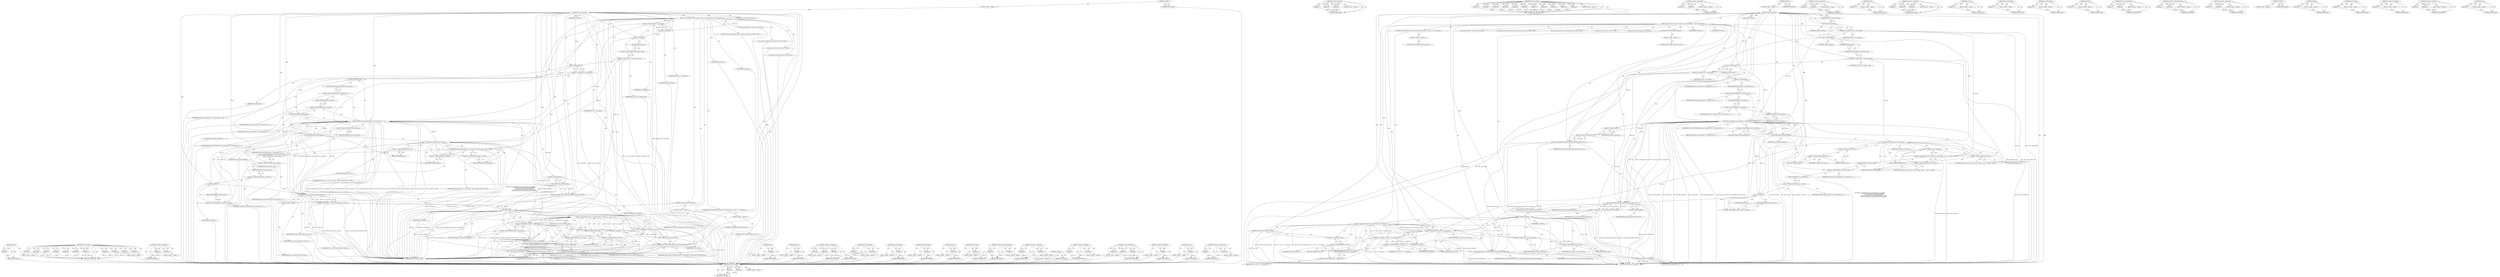 digraph "inet_sk" {
vulnerable_222 [label=<(METHOD,IS_ERR)>];
vulnerable_223 [label=<(PARAM,p1)>];
vulnerable_224 [label=<(BLOCK,&lt;empty&gt;,&lt;empty&gt;)>];
vulnerable_225 [label=<(METHOD_RETURN,ANY)>];
vulnerable_166 [label=<(METHOD,flowi4_init_output)>];
vulnerable_167 [label=<(PARAM,p1)>];
vulnerable_168 [label=<(PARAM,p2)>];
vulnerable_169 [label=<(PARAM,p3)>];
vulnerable_170 [label=<(PARAM,p4)>];
vulnerable_171 [label=<(PARAM,p5)>];
vulnerable_172 [label=<(PARAM,p6)>];
vulnerable_173 [label=<(PARAM,p7)>];
vulnerable_174 [label=<(PARAM,p8)>];
vulnerable_175 [label=<(PARAM,p9)>];
vulnerable_176 [label=<(PARAM,p10)>];
vulnerable_177 [label=<(PARAM,p11)>];
vulnerable_178 [label=<(BLOCK,&lt;empty&gt;,&lt;empty&gt;)>];
vulnerable_179 [label=<(METHOD_RETURN,ANY)>];
vulnerable_198 [label=<(METHOD,&lt;operator&gt;.logicalAnd)>];
vulnerable_199 [label=<(PARAM,p1)>];
vulnerable_200 [label=<(PARAM,p2)>];
vulnerable_201 [label=<(BLOCK,&lt;empty&gt;,&lt;empty&gt;)>];
vulnerable_202 [label=<(METHOD_RETURN,ANY)>];
vulnerable_6 [label=<(METHOD,&lt;global&gt;)<SUB>1</SUB>>];
vulnerable_7 [label=<(BLOCK,&lt;empty&gt;,&lt;empty&gt;)<SUB>1</SUB>>];
vulnerable_8 [label=<(METHOD,inet_csk_route_req)<SUB>1</SUB>>];
vulnerable_9 [label=<(PARAM,struct sock *sk)<SUB>1</SUB>>];
vulnerable_10 [label=<(PARAM,const struct request_sock *req)<SUB>2</SUB>>];
vulnerable_11 [label=<(BLOCK,{
 	struct rtable *rt;
 	const struct inet_requ...,{
 	struct rtable *rt;
 	const struct inet_requ...)<SUB>3</SUB>>];
vulnerable_12 [label="<(LOCAL,struct rtable* rt: rtable*)<SUB>4</SUB>>"];
vulnerable_13 [label="<(LOCAL,const struct inet_request_sock* ireq: inet_request_sock*)<SUB>5</SUB>>"];
vulnerable_14 [label=<(&lt;operator&gt;.assignment,*ireq = inet_rsk(req))<SUB>5</SUB>>];
vulnerable_15 [label=<(IDENTIFIER,ireq,*ireq = inet_rsk(req))<SUB>5</SUB>>];
vulnerable_16 [label=<(inet_rsk,inet_rsk(req))<SUB>5</SUB>>];
vulnerable_17 [label=<(IDENTIFIER,req,inet_rsk(req))<SUB>5</SUB>>];
vulnerable_18 [label="<(LOCAL,struct ip_options* opt: ip_options*)<SUB>6</SUB>>"];
vulnerable_19 [label=<(&lt;operator&gt;.assignment,*opt = inet_rsk(req)-&gt;opt)<SUB>6</SUB>>];
vulnerable_20 [label=<(IDENTIFIER,opt,*opt = inet_rsk(req)-&gt;opt)<SUB>6</SUB>>];
vulnerable_21 [label=<(&lt;operator&gt;.indirectFieldAccess,inet_rsk(req)-&gt;opt)<SUB>6</SUB>>];
vulnerable_22 [label=<(inet_rsk,inet_rsk(req))<SUB>6</SUB>>];
vulnerable_23 [label=<(IDENTIFIER,req,inet_rsk(req))<SUB>6</SUB>>];
vulnerable_24 [label=<(FIELD_IDENTIFIER,opt,opt)<SUB>6</SUB>>];
vulnerable_25 [label="<(LOCAL,struct net* net: net*)<SUB>7</SUB>>"];
vulnerable_26 [label=<(&lt;operator&gt;.assignment,*net = sock_net(sk))<SUB>7</SUB>>];
vulnerable_27 [label=<(IDENTIFIER,net,*net = sock_net(sk))<SUB>7</SUB>>];
vulnerable_28 [label=<(sock_net,sock_net(sk))<SUB>7</SUB>>];
vulnerable_29 [label=<(IDENTIFIER,sk,sock_net(sk))<SUB>7</SUB>>];
vulnerable_30 [label="<(LOCAL,struct flowi4 fl4: flowi4)<SUB>8</SUB>>"];
vulnerable_31 [label=<(flowi4_init_output,flowi4_init_output(&amp;fl4, sk-&gt;sk_bound_dev_if, s...)<SUB>10</SUB>>];
vulnerable_32 [label=<(&lt;operator&gt;.addressOf,&amp;fl4)<SUB>10</SUB>>];
vulnerable_33 [label=<(IDENTIFIER,fl4,flowi4_init_output(&amp;fl4, sk-&gt;sk_bound_dev_if, s...)<SUB>10</SUB>>];
vulnerable_34 [label=<(&lt;operator&gt;.indirectFieldAccess,sk-&gt;sk_bound_dev_if)<SUB>10</SUB>>];
vulnerable_35 [label=<(IDENTIFIER,sk,flowi4_init_output(&amp;fl4, sk-&gt;sk_bound_dev_if, s...)<SUB>10</SUB>>];
vulnerable_36 [label=<(FIELD_IDENTIFIER,sk_bound_dev_if,sk_bound_dev_if)<SUB>10</SUB>>];
vulnerable_37 [label=<(&lt;operator&gt;.indirectFieldAccess,sk-&gt;sk_mark)<SUB>10</SUB>>];
vulnerable_38 [label=<(IDENTIFIER,sk,flowi4_init_output(&amp;fl4, sk-&gt;sk_bound_dev_if, s...)<SUB>10</SUB>>];
vulnerable_39 [label=<(FIELD_IDENTIFIER,sk_mark,sk_mark)<SUB>10</SUB>>];
vulnerable_40 [label=<(RT_CONN_FLAGS,RT_CONN_FLAGS(sk))<SUB>11</SUB>>];
vulnerable_41 [label=<(IDENTIFIER,sk,RT_CONN_FLAGS(sk))<SUB>11</SUB>>];
vulnerable_42 [label=<(IDENTIFIER,RT_SCOPE_UNIVERSE,flowi4_init_output(&amp;fl4, sk-&gt;sk_bound_dev_if, s...)<SUB>11</SUB>>];
vulnerable_43 [label=<(&lt;operator&gt;.indirectFieldAccess,sk-&gt;sk_protocol)<SUB>12</SUB>>];
vulnerable_44 [label=<(IDENTIFIER,sk,flowi4_init_output(&amp;fl4, sk-&gt;sk_bound_dev_if, s...)<SUB>12</SUB>>];
vulnerable_45 [label=<(FIELD_IDENTIFIER,sk_protocol,sk_protocol)<SUB>12</SUB>>];
vulnerable_46 [label=<(inet_sk_flowi_flags,inet_sk_flowi_flags(sk))<SUB>12</SUB>>];
vulnerable_47 [label=<(IDENTIFIER,sk,inet_sk_flowi_flags(sk))<SUB>12</SUB>>];
vulnerable_48 [label="<(&lt;operator&gt;.conditional,(opt &amp;&amp; opt-&gt;srr) ? opt-&gt;faddr : ireq-&gt;rmt_addr)<SUB>13</SUB>>"];
vulnerable_49 [label=<(&lt;operator&gt;.logicalAnd,opt &amp;&amp; opt-&gt;srr)<SUB>13</SUB>>];
vulnerable_50 [label=<(IDENTIFIER,opt,opt &amp;&amp; opt-&gt;srr)<SUB>13</SUB>>];
vulnerable_51 [label=<(&lt;operator&gt;.indirectFieldAccess,opt-&gt;srr)<SUB>13</SUB>>];
vulnerable_52 [label=<(IDENTIFIER,opt,opt &amp;&amp; opt-&gt;srr)<SUB>13</SUB>>];
vulnerable_53 [label=<(FIELD_IDENTIFIER,srr,srr)<SUB>13</SUB>>];
vulnerable_54 [label=<(&lt;operator&gt;.indirectFieldAccess,opt-&gt;faddr)<SUB>13</SUB>>];
vulnerable_55 [label="<(IDENTIFIER,opt,(opt &amp;&amp; opt-&gt;srr) ? opt-&gt;faddr : ireq-&gt;rmt_addr)<SUB>13</SUB>>"];
vulnerable_56 [label=<(FIELD_IDENTIFIER,faddr,faddr)<SUB>13</SUB>>];
vulnerable_57 [label=<(&lt;operator&gt;.indirectFieldAccess,ireq-&gt;rmt_addr)<SUB>13</SUB>>];
vulnerable_58 [label="<(IDENTIFIER,ireq,(opt &amp;&amp; opt-&gt;srr) ? opt-&gt;faddr : ireq-&gt;rmt_addr)<SUB>13</SUB>>"];
vulnerable_59 [label=<(FIELD_IDENTIFIER,rmt_addr,rmt_addr)<SUB>13</SUB>>];
vulnerable_60 [label=<(&lt;operator&gt;.indirectFieldAccess,ireq-&gt;loc_addr)<SUB>14</SUB>>];
vulnerable_61 [label=<(IDENTIFIER,ireq,flowi4_init_output(&amp;fl4, sk-&gt;sk_bound_dev_if, s...)<SUB>14</SUB>>];
vulnerable_62 [label=<(FIELD_IDENTIFIER,loc_addr,loc_addr)<SUB>14</SUB>>];
vulnerable_63 [label=<(&lt;operator&gt;.indirectFieldAccess,ireq-&gt;rmt_port)<SUB>14</SUB>>];
vulnerable_64 [label=<(IDENTIFIER,ireq,flowi4_init_output(&amp;fl4, sk-&gt;sk_bound_dev_if, s...)<SUB>14</SUB>>];
vulnerable_65 [label=<(FIELD_IDENTIFIER,rmt_port,rmt_port)<SUB>14</SUB>>];
vulnerable_66 [label=<(&lt;operator&gt;.indirectFieldAccess,inet_sk(sk)-&gt;inet_sport)<SUB>14</SUB>>];
vulnerable_67 [label=<(inet_sk,inet_sk(sk))<SUB>14</SUB>>];
vulnerable_68 [label=<(IDENTIFIER,sk,inet_sk(sk))<SUB>14</SUB>>];
vulnerable_69 [label=<(FIELD_IDENTIFIER,inet_sport,inet_sport)<SUB>14</SUB>>];
vulnerable_70 [label=<(security_req_classify_flow,security_req_classify_flow(req, flowi4_to_flowi...)<SUB>15</SUB>>];
vulnerable_71 [label=<(IDENTIFIER,req,security_req_classify_flow(req, flowi4_to_flowi...)<SUB>15</SUB>>];
vulnerable_72 [label=<(flowi4_to_flowi,flowi4_to_flowi(&amp;fl4))<SUB>15</SUB>>];
vulnerable_73 [label=<(&lt;operator&gt;.addressOf,&amp;fl4)<SUB>15</SUB>>];
vulnerable_74 [label=<(IDENTIFIER,fl4,flowi4_to_flowi(&amp;fl4))<SUB>15</SUB>>];
vulnerable_75 [label=<(&lt;operator&gt;.assignment,rt = ip_route_output_flow(net, &amp;fl4, sk))<SUB>16</SUB>>];
vulnerable_76 [label=<(IDENTIFIER,rt,rt = ip_route_output_flow(net, &amp;fl4, sk))<SUB>16</SUB>>];
vulnerable_77 [label=<(ip_route_output_flow,ip_route_output_flow(net, &amp;fl4, sk))<SUB>16</SUB>>];
vulnerable_78 [label=<(IDENTIFIER,net,ip_route_output_flow(net, &amp;fl4, sk))<SUB>16</SUB>>];
vulnerable_79 [label=<(&lt;operator&gt;.addressOf,&amp;fl4)<SUB>16</SUB>>];
vulnerable_80 [label=<(IDENTIFIER,fl4,ip_route_output_flow(net, &amp;fl4, sk))<SUB>16</SUB>>];
vulnerable_81 [label=<(IDENTIFIER,sk,ip_route_output_flow(net, &amp;fl4, sk))<SUB>16</SUB>>];
vulnerable_82 [label=<(CONTROL_STRUCTURE,IF,if (IS_ERR(rt)))<SUB>17</SUB>>];
vulnerable_83 [label=<(IS_ERR,IS_ERR(rt))<SUB>17</SUB>>];
vulnerable_84 [label=<(IDENTIFIER,rt,IS_ERR(rt))<SUB>17</SUB>>];
vulnerable_85 [label=<(BLOCK,&lt;empty&gt;,&lt;empty&gt;)<SUB>18</SUB>>];
vulnerable_86 [label=<(CONTROL_STRUCTURE,GOTO,goto no_route;)<SUB>18</SUB>>];
vulnerable_87 [label=<(CONTROL_STRUCTURE,IF,if (opt &amp;&amp; opt-&gt;is_strictroute &amp;&amp; rt-&gt;rt_dst != rt-&gt;rt_gateway))<SUB>19</SUB>>];
vulnerable_88 [label=<(&lt;operator&gt;.logicalAnd,opt &amp;&amp; opt-&gt;is_strictroute &amp;&amp; rt-&gt;rt_dst != rt-...)<SUB>19</SUB>>];
vulnerable_89 [label=<(&lt;operator&gt;.logicalAnd,opt &amp;&amp; opt-&gt;is_strictroute)<SUB>19</SUB>>];
vulnerable_90 [label=<(IDENTIFIER,opt,opt &amp;&amp; opt-&gt;is_strictroute)<SUB>19</SUB>>];
vulnerable_91 [label=<(&lt;operator&gt;.indirectFieldAccess,opt-&gt;is_strictroute)<SUB>19</SUB>>];
vulnerable_92 [label=<(IDENTIFIER,opt,opt &amp;&amp; opt-&gt;is_strictroute)<SUB>19</SUB>>];
vulnerable_93 [label=<(FIELD_IDENTIFIER,is_strictroute,is_strictroute)<SUB>19</SUB>>];
vulnerable_94 [label=<(&lt;operator&gt;.notEquals,rt-&gt;rt_dst != rt-&gt;rt_gateway)<SUB>19</SUB>>];
vulnerable_95 [label=<(&lt;operator&gt;.indirectFieldAccess,rt-&gt;rt_dst)<SUB>19</SUB>>];
vulnerable_96 [label=<(IDENTIFIER,rt,rt-&gt;rt_dst != rt-&gt;rt_gateway)<SUB>19</SUB>>];
vulnerable_97 [label=<(FIELD_IDENTIFIER,rt_dst,rt_dst)<SUB>19</SUB>>];
vulnerable_98 [label=<(&lt;operator&gt;.indirectFieldAccess,rt-&gt;rt_gateway)<SUB>19</SUB>>];
vulnerable_99 [label=<(IDENTIFIER,rt,rt-&gt;rt_dst != rt-&gt;rt_gateway)<SUB>19</SUB>>];
vulnerable_100 [label=<(FIELD_IDENTIFIER,rt_gateway,rt_gateway)<SUB>19</SUB>>];
vulnerable_101 [label=<(BLOCK,&lt;empty&gt;,&lt;empty&gt;)<SUB>20</SUB>>];
vulnerable_102 [label=<(CONTROL_STRUCTURE,GOTO,goto route_err;)<SUB>20</SUB>>];
vulnerable_103 [label=<(RETURN,return &amp;rt-&gt;dst;,return &amp;rt-&gt;dst;)<SUB>21</SUB>>];
vulnerable_104 [label=<(&lt;operator&gt;.addressOf,&amp;rt-&gt;dst)<SUB>21</SUB>>];
vulnerable_105 [label=<(&lt;operator&gt;.indirectFieldAccess,rt-&gt;dst)<SUB>21</SUB>>];
vulnerable_106 [label=<(IDENTIFIER,rt,return &amp;rt-&gt;dst;)<SUB>21</SUB>>];
vulnerable_107 [label=<(FIELD_IDENTIFIER,dst,dst)<SUB>21</SUB>>];
vulnerable_108 [label=<(JUMP_TARGET,route_err)<SUB>23</SUB>>];
vulnerable_109 [label=<(ip_rt_put,ip_rt_put(rt))<SUB>24</SUB>>];
vulnerable_110 [label=<(IDENTIFIER,rt,ip_rt_put(rt))<SUB>24</SUB>>];
vulnerable_111 [label=<(JUMP_TARGET,no_route)<SUB>25</SUB>>];
vulnerable_112 [label=<(IP_INC_STATS_BH,IP_INC_STATS_BH(net, IPSTATS_MIB_OUTNOROUTES))<SUB>26</SUB>>];
vulnerable_113 [label=<(IDENTIFIER,net,IP_INC_STATS_BH(net, IPSTATS_MIB_OUTNOROUTES))<SUB>26</SUB>>];
vulnerable_114 [label=<(IDENTIFIER,IPSTATS_MIB_OUTNOROUTES,IP_INC_STATS_BH(net, IPSTATS_MIB_OUTNOROUTES))<SUB>26</SUB>>];
vulnerable_115 [label=<(RETURN,return NULL;,return NULL;)<SUB>27</SUB>>];
vulnerable_116 [label=<(IDENTIFIER,NULL,return NULL;)<SUB>27</SUB>>];
vulnerable_117 [label=<(METHOD_RETURN,struct dst_entry)<SUB>1</SUB>>];
vulnerable_119 [label=<(METHOD_RETURN,ANY)<SUB>1</SUB>>];
vulnerable_203 [label=<(METHOD,inet_sk)>];
vulnerable_204 [label=<(PARAM,p1)>];
vulnerable_205 [label=<(BLOCK,&lt;empty&gt;,&lt;empty&gt;)>];
vulnerable_206 [label=<(METHOD_RETURN,ANY)>];
vulnerable_153 [label=<(METHOD,inet_rsk)>];
vulnerable_154 [label=<(PARAM,p1)>];
vulnerable_155 [label=<(BLOCK,&lt;empty&gt;,&lt;empty&gt;)>];
vulnerable_156 [label=<(METHOD_RETURN,ANY)>];
vulnerable_192 [label=<(METHOD,&lt;operator&gt;.conditional)>];
vulnerable_193 [label=<(PARAM,p1)>];
vulnerable_194 [label=<(PARAM,p2)>];
vulnerable_195 [label=<(PARAM,p3)>];
vulnerable_196 [label=<(BLOCK,&lt;empty&gt;,&lt;empty&gt;)>];
vulnerable_197 [label=<(METHOD_RETURN,ANY)>];
vulnerable_235 [label=<(METHOD,IP_INC_STATS_BH)>];
vulnerable_236 [label=<(PARAM,p1)>];
vulnerable_237 [label=<(PARAM,p2)>];
vulnerable_238 [label=<(BLOCK,&lt;empty&gt;,&lt;empty&gt;)>];
vulnerable_239 [label=<(METHOD_RETURN,ANY)>];
vulnerable_188 [label=<(METHOD,inet_sk_flowi_flags)>];
vulnerable_189 [label=<(PARAM,p1)>];
vulnerable_190 [label=<(BLOCK,&lt;empty&gt;,&lt;empty&gt;)>];
vulnerable_191 [label=<(METHOD_RETURN,ANY)>];
vulnerable_184 [label=<(METHOD,RT_CONN_FLAGS)>];
vulnerable_185 [label=<(PARAM,p1)>];
vulnerable_186 [label=<(BLOCK,&lt;empty&gt;,&lt;empty&gt;)>];
vulnerable_187 [label=<(METHOD_RETURN,ANY)>];
vulnerable_162 [label=<(METHOD,sock_net)>];
vulnerable_163 [label=<(PARAM,p1)>];
vulnerable_164 [label=<(BLOCK,&lt;empty&gt;,&lt;empty&gt;)>];
vulnerable_165 [label=<(METHOD_RETURN,ANY)>];
vulnerable_212 [label=<(METHOD,flowi4_to_flowi)>];
vulnerable_213 [label=<(PARAM,p1)>];
vulnerable_214 [label=<(BLOCK,&lt;empty&gt;,&lt;empty&gt;)>];
vulnerable_215 [label=<(METHOD_RETURN,ANY)>];
vulnerable_157 [label=<(METHOD,&lt;operator&gt;.indirectFieldAccess)>];
vulnerable_158 [label=<(PARAM,p1)>];
vulnerable_159 [label=<(PARAM,p2)>];
vulnerable_160 [label=<(BLOCK,&lt;empty&gt;,&lt;empty&gt;)>];
vulnerable_161 [label=<(METHOD_RETURN,ANY)>];
vulnerable_148 [label=<(METHOD,&lt;operator&gt;.assignment)>];
vulnerable_149 [label=<(PARAM,p1)>];
vulnerable_150 [label=<(PARAM,p2)>];
vulnerable_151 [label=<(BLOCK,&lt;empty&gt;,&lt;empty&gt;)>];
vulnerable_152 [label=<(METHOD_RETURN,ANY)>];
vulnerable_142 [label=<(METHOD,&lt;global&gt;)<SUB>1</SUB>>];
vulnerable_143 [label=<(BLOCK,&lt;empty&gt;,&lt;empty&gt;)>];
vulnerable_144 [label=<(METHOD_RETURN,ANY)>];
vulnerable_226 [label=<(METHOD,&lt;operator&gt;.notEquals)>];
vulnerable_227 [label=<(PARAM,p1)>];
vulnerable_228 [label=<(PARAM,p2)>];
vulnerable_229 [label=<(BLOCK,&lt;empty&gt;,&lt;empty&gt;)>];
vulnerable_230 [label=<(METHOD_RETURN,ANY)>];
vulnerable_216 [label=<(METHOD,ip_route_output_flow)>];
vulnerable_217 [label=<(PARAM,p1)>];
vulnerable_218 [label=<(PARAM,p2)>];
vulnerable_219 [label=<(PARAM,p3)>];
vulnerable_220 [label=<(BLOCK,&lt;empty&gt;,&lt;empty&gt;)>];
vulnerable_221 [label=<(METHOD_RETURN,ANY)>];
vulnerable_180 [label=<(METHOD,&lt;operator&gt;.addressOf)>];
vulnerable_181 [label=<(PARAM,p1)>];
vulnerable_182 [label=<(BLOCK,&lt;empty&gt;,&lt;empty&gt;)>];
vulnerable_183 [label=<(METHOD_RETURN,ANY)>];
vulnerable_231 [label=<(METHOD,ip_rt_put)>];
vulnerable_232 [label=<(PARAM,p1)>];
vulnerable_233 [label=<(BLOCK,&lt;empty&gt;,&lt;empty&gt;)>];
vulnerable_234 [label=<(METHOD_RETURN,ANY)>];
vulnerable_207 [label=<(METHOD,security_req_classify_flow)>];
vulnerable_208 [label=<(PARAM,p1)>];
vulnerable_209 [label=<(PARAM,p2)>];
vulnerable_210 [label=<(BLOCK,&lt;empty&gt;,&lt;empty&gt;)>];
vulnerable_211 [label=<(METHOD_RETURN,ANY)>];
fixed_246 [label=<(METHOD,IP_INC_STATS_BH)>];
fixed_247 [label=<(PARAM,p1)>];
fixed_248 [label=<(PARAM,p2)>];
fixed_249 [label=<(BLOCK,&lt;empty&gt;,&lt;empty&gt;)>];
fixed_250 [label=<(METHOD_RETURN,ANY)>];
fixed_227 [label=<(METHOD,ip_route_output_flow)>];
fixed_228 [label=<(PARAM,p1)>];
fixed_229 [label=<(PARAM,p2)>];
fixed_230 [label=<(PARAM,p3)>];
fixed_231 [label=<(BLOCK,&lt;empty&gt;,&lt;empty&gt;)>];
fixed_232 [label=<(METHOD_RETURN,ANY)>];
fixed_172 [label=<(METHOD,flowi4_init_output)>];
fixed_173 [label=<(PARAM,p1)>];
fixed_174 [label=<(PARAM,p2)>];
fixed_175 [label=<(PARAM,p3)>];
fixed_176 [label=<(PARAM,p4)>];
fixed_177 [label=<(PARAM,p5)>];
fixed_178 [label=<(PARAM,p6)>];
fixed_179 [label=<(PARAM,p7)>];
fixed_180 [label=<(PARAM,p8)>];
fixed_181 [label=<(PARAM,p9)>];
fixed_182 [label=<(PARAM,p10)>];
fixed_183 [label=<(PARAM,p11)>];
fixed_184 [label=<(BLOCK,&lt;empty&gt;,&lt;empty&gt;)>];
fixed_185 [label=<(METHOD_RETURN,ANY)>];
fixed_204 [label=<(METHOD,&lt;operator&gt;.logicalAnd)>];
fixed_205 [label=<(PARAM,p1)>];
fixed_206 [label=<(PARAM,p2)>];
fixed_207 [label=<(BLOCK,&lt;empty&gt;,&lt;empty&gt;)>];
fixed_208 [label=<(METHOD_RETURN,ANY)>];
fixed_6 [label=<(METHOD,&lt;global&gt;)<SUB>1</SUB>>];
fixed_7 [label=<(BLOCK,&lt;empty&gt;,&lt;empty&gt;)<SUB>1</SUB>>];
fixed_8 [label=<(METHOD,inet_csk_route_req)<SUB>1</SUB>>];
fixed_9 [label=<(PARAM,struct sock *sk)<SUB>1</SUB>>];
fixed_10 [label=<(PARAM,const struct request_sock *req)<SUB>2</SUB>>];
fixed_11 [label=<(BLOCK,{
 	struct rtable *rt;
 	const struct inet_requ...,{
 	struct rtable *rt;
 	const struct inet_requ...)<SUB>3</SUB>>];
fixed_12 [label="<(LOCAL,struct rtable* rt: rtable*)<SUB>4</SUB>>"];
fixed_13 [label="<(LOCAL,const struct inet_request_sock* ireq: inet_request_sock*)<SUB>5</SUB>>"];
fixed_14 [label=<(&lt;operator&gt;.assignment,*ireq = inet_rsk(req))<SUB>5</SUB>>];
fixed_15 [label=<(IDENTIFIER,ireq,*ireq = inet_rsk(req))<SUB>5</SUB>>];
fixed_16 [label=<(inet_rsk,inet_rsk(req))<SUB>5</SUB>>];
fixed_17 [label=<(IDENTIFIER,req,inet_rsk(req))<SUB>5</SUB>>];
fixed_18 [label="<(LOCAL,struct ip_options_rcu* opt: ip_options_rcu*)<SUB>6</SUB>>"];
fixed_19 [label=<(&lt;operator&gt;.assignment,*opt = inet_rsk(req)-&gt;opt)<SUB>6</SUB>>];
fixed_20 [label=<(IDENTIFIER,opt,*opt = inet_rsk(req)-&gt;opt)<SUB>6</SUB>>];
fixed_21 [label=<(&lt;operator&gt;.indirectFieldAccess,inet_rsk(req)-&gt;opt)<SUB>6</SUB>>];
fixed_22 [label=<(inet_rsk,inet_rsk(req))<SUB>6</SUB>>];
fixed_23 [label=<(IDENTIFIER,req,inet_rsk(req))<SUB>6</SUB>>];
fixed_24 [label=<(FIELD_IDENTIFIER,opt,opt)<SUB>6</SUB>>];
fixed_25 [label="<(LOCAL,struct net* net: net*)<SUB>7</SUB>>"];
fixed_26 [label=<(&lt;operator&gt;.assignment,*net = sock_net(sk))<SUB>7</SUB>>];
fixed_27 [label=<(IDENTIFIER,net,*net = sock_net(sk))<SUB>7</SUB>>];
fixed_28 [label=<(sock_net,sock_net(sk))<SUB>7</SUB>>];
fixed_29 [label=<(IDENTIFIER,sk,sock_net(sk))<SUB>7</SUB>>];
fixed_30 [label="<(LOCAL,struct flowi4 fl4: flowi4)<SUB>8</SUB>>"];
fixed_31 [label=<(flowi4_init_output,flowi4_init_output(&amp;fl4, sk-&gt;sk_bound_dev_if, s...)<SUB>10</SUB>>];
fixed_32 [label=<(&lt;operator&gt;.addressOf,&amp;fl4)<SUB>10</SUB>>];
fixed_33 [label=<(IDENTIFIER,fl4,flowi4_init_output(&amp;fl4, sk-&gt;sk_bound_dev_if, s...)<SUB>10</SUB>>];
fixed_34 [label=<(&lt;operator&gt;.indirectFieldAccess,sk-&gt;sk_bound_dev_if)<SUB>10</SUB>>];
fixed_35 [label=<(IDENTIFIER,sk,flowi4_init_output(&amp;fl4, sk-&gt;sk_bound_dev_if, s...)<SUB>10</SUB>>];
fixed_36 [label=<(FIELD_IDENTIFIER,sk_bound_dev_if,sk_bound_dev_if)<SUB>10</SUB>>];
fixed_37 [label=<(&lt;operator&gt;.indirectFieldAccess,sk-&gt;sk_mark)<SUB>10</SUB>>];
fixed_38 [label=<(IDENTIFIER,sk,flowi4_init_output(&amp;fl4, sk-&gt;sk_bound_dev_if, s...)<SUB>10</SUB>>];
fixed_39 [label=<(FIELD_IDENTIFIER,sk_mark,sk_mark)<SUB>10</SUB>>];
fixed_40 [label=<(RT_CONN_FLAGS,RT_CONN_FLAGS(sk))<SUB>11</SUB>>];
fixed_41 [label=<(IDENTIFIER,sk,RT_CONN_FLAGS(sk))<SUB>11</SUB>>];
fixed_42 [label=<(IDENTIFIER,RT_SCOPE_UNIVERSE,flowi4_init_output(&amp;fl4, sk-&gt;sk_bound_dev_if, s...)<SUB>11</SUB>>];
fixed_43 [label=<(&lt;operator&gt;.indirectFieldAccess,sk-&gt;sk_protocol)<SUB>12</SUB>>];
fixed_44 [label=<(IDENTIFIER,sk,flowi4_init_output(&amp;fl4, sk-&gt;sk_bound_dev_if, s...)<SUB>12</SUB>>];
fixed_45 [label=<(FIELD_IDENTIFIER,sk_protocol,sk_protocol)<SUB>12</SUB>>];
fixed_46 [label=<(inet_sk_flowi_flags,inet_sk_flowi_flags(sk))<SUB>12</SUB>>];
fixed_47 [label=<(IDENTIFIER,sk,inet_sk_flowi_flags(sk))<SUB>12</SUB>>];
fixed_48 [label="<(&lt;operator&gt;.conditional,(opt &amp;&amp; opt-&gt;opt.srr) ? opt-&gt;opt.faddr : ireq-&gt;...)<SUB>13</SUB>>"];
fixed_49 [label=<(&lt;operator&gt;.logicalAnd,opt &amp;&amp; opt-&gt;opt.srr)<SUB>13</SUB>>];
fixed_50 [label=<(IDENTIFIER,opt,opt &amp;&amp; opt-&gt;opt.srr)<SUB>13</SUB>>];
fixed_51 [label=<(&lt;operator&gt;.fieldAccess,opt-&gt;opt.srr)<SUB>13</SUB>>];
fixed_52 [label=<(&lt;operator&gt;.indirectFieldAccess,opt-&gt;opt)<SUB>13</SUB>>];
fixed_53 [label=<(IDENTIFIER,opt,opt &amp;&amp; opt-&gt;opt.srr)<SUB>13</SUB>>];
fixed_54 [label=<(FIELD_IDENTIFIER,opt,opt)<SUB>13</SUB>>];
fixed_55 [label=<(FIELD_IDENTIFIER,srr,srr)<SUB>13</SUB>>];
fixed_56 [label=<(&lt;operator&gt;.fieldAccess,opt-&gt;opt.faddr)<SUB>13</SUB>>];
fixed_57 [label=<(&lt;operator&gt;.indirectFieldAccess,opt-&gt;opt)<SUB>13</SUB>>];
fixed_58 [label="<(IDENTIFIER,opt,(opt &amp;&amp; opt-&gt;opt.srr) ? opt-&gt;opt.faddr : ireq-&gt;...)<SUB>13</SUB>>"];
fixed_59 [label=<(FIELD_IDENTIFIER,opt,opt)<SUB>13</SUB>>];
fixed_60 [label=<(FIELD_IDENTIFIER,faddr,faddr)<SUB>13</SUB>>];
fixed_61 [label=<(&lt;operator&gt;.indirectFieldAccess,ireq-&gt;rmt_addr)<SUB>13</SUB>>];
fixed_62 [label="<(IDENTIFIER,ireq,(opt &amp;&amp; opt-&gt;opt.srr) ? opt-&gt;opt.faddr : ireq-&gt;...)<SUB>13</SUB>>"];
fixed_63 [label=<(FIELD_IDENTIFIER,rmt_addr,rmt_addr)<SUB>13</SUB>>];
fixed_64 [label=<(&lt;operator&gt;.indirectFieldAccess,ireq-&gt;loc_addr)<SUB>14</SUB>>];
fixed_65 [label=<(IDENTIFIER,ireq,flowi4_init_output(&amp;fl4, sk-&gt;sk_bound_dev_if, s...)<SUB>14</SUB>>];
fixed_66 [label=<(FIELD_IDENTIFIER,loc_addr,loc_addr)<SUB>14</SUB>>];
fixed_67 [label=<(&lt;operator&gt;.indirectFieldAccess,ireq-&gt;rmt_port)<SUB>14</SUB>>];
fixed_68 [label=<(IDENTIFIER,ireq,flowi4_init_output(&amp;fl4, sk-&gt;sk_bound_dev_if, s...)<SUB>14</SUB>>];
fixed_69 [label=<(FIELD_IDENTIFIER,rmt_port,rmt_port)<SUB>14</SUB>>];
fixed_70 [label=<(&lt;operator&gt;.indirectFieldAccess,inet_sk(sk)-&gt;inet_sport)<SUB>14</SUB>>];
fixed_71 [label=<(inet_sk,inet_sk(sk))<SUB>14</SUB>>];
fixed_72 [label=<(IDENTIFIER,sk,inet_sk(sk))<SUB>14</SUB>>];
fixed_73 [label=<(FIELD_IDENTIFIER,inet_sport,inet_sport)<SUB>14</SUB>>];
fixed_74 [label=<(security_req_classify_flow,security_req_classify_flow(req, flowi4_to_flowi...)<SUB>15</SUB>>];
fixed_75 [label=<(IDENTIFIER,req,security_req_classify_flow(req, flowi4_to_flowi...)<SUB>15</SUB>>];
fixed_76 [label=<(flowi4_to_flowi,flowi4_to_flowi(&amp;fl4))<SUB>15</SUB>>];
fixed_77 [label=<(&lt;operator&gt;.addressOf,&amp;fl4)<SUB>15</SUB>>];
fixed_78 [label=<(IDENTIFIER,fl4,flowi4_to_flowi(&amp;fl4))<SUB>15</SUB>>];
fixed_79 [label=<(&lt;operator&gt;.assignment,rt = ip_route_output_flow(net, &amp;fl4, sk))<SUB>16</SUB>>];
fixed_80 [label=<(IDENTIFIER,rt,rt = ip_route_output_flow(net, &amp;fl4, sk))<SUB>16</SUB>>];
fixed_81 [label=<(ip_route_output_flow,ip_route_output_flow(net, &amp;fl4, sk))<SUB>16</SUB>>];
fixed_82 [label=<(IDENTIFIER,net,ip_route_output_flow(net, &amp;fl4, sk))<SUB>16</SUB>>];
fixed_83 [label=<(&lt;operator&gt;.addressOf,&amp;fl4)<SUB>16</SUB>>];
fixed_84 [label=<(IDENTIFIER,fl4,ip_route_output_flow(net, &amp;fl4, sk))<SUB>16</SUB>>];
fixed_85 [label=<(IDENTIFIER,sk,ip_route_output_flow(net, &amp;fl4, sk))<SUB>16</SUB>>];
fixed_86 [label=<(CONTROL_STRUCTURE,IF,if (IS_ERR(rt)))<SUB>17</SUB>>];
fixed_87 [label=<(IS_ERR,IS_ERR(rt))<SUB>17</SUB>>];
fixed_88 [label=<(IDENTIFIER,rt,IS_ERR(rt))<SUB>17</SUB>>];
fixed_89 [label=<(BLOCK,&lt;empty&gt;,&lt;empty&gt;)<SUB>18</SUB>>];
fixed_90 [label=<(CONTROL_STRUCTURE,GOTO,goto no_route;)<SUB>18</SUB>>];
fixed_91 [label=<(CONTROL_STRUCTURE,IF,if (opt &amp;&amp; opt-&gt;opt.is_strictroute &amp;&amp; rt-&gt;rt_dst != rt-&gt;rt_gateway))<SUB>19</SUB>>];
fixed_92 [label=<(&lt;operator&gt;.logicalAnd,opt &amp;&amp; opt-&gt;opt.is_strictroute &amp;&amp; rt-&gt;rt_dst !=...)<SUB>19</SUB>>];
fixed_93 [label=<(&lt;operator&gt;.logicalAnd,opt &amp;&amp; opt-&gt;opt.is_strictroute)<SUB>19</SUB>>];
fixed_94 [label=<(IDENTIFIER,opt,opt &amp;&amp; opt-&gt;opt.is_strictroute)<SUB>19</SUB>>];
fixed_95 [label=<(&lt;operator&gt;.fieldAccess,opt-&gt;opt.is_strictroute)<SUB>19</SUB>>];
fixed_96 [label=<(&lt;operator&gt;.indirectFieldAccess,opt-&gt;opt)<SUB>19</SUB>>];
fixed_97 [label=<(IDENTIFIER,opt,opt &amp;&amp; opt-&gt;opt.is_strictroute)<SUB>19</SUB>>];
fixed_98 [label=<(FIELD_IDENTIFIER,opt,opt)<SUB>19</SUB>>];
fixed_99 [label=<(FIELD_IDENTIFIER,is_strictroute,is_strictroute)<SUB>19</SUB>>];
fixed_100 [label=<(&lt;operator&gt;.notEquals,rt-&gt;rt_dst != rt-&gt;rt_gateway)<SUB>19</SUB>>];
fixed_101 [label=<(&lt;operator&gt;.indirectFieldAccess,rt-&gt;rt_dst)<SUB>19</SUB>>];
fixed_102 [label=<(IDENTIFIER,rt,rt-&gt;rt_dst != rt-&gt;rt_gateway)<SUB>19</SUB>>];
fixed_103 [label=<(FIELD_IDENTIFIER,rt_dst,rt_dst)<SUB>19</SUB>>];
fixed_104 [label=<(&lt;operator&gt;.indirectFieldAccess,rt-&gt;rt_gateway)<SUB>19</SUB>>];
fixed_105 [label=<(IDENTIFIER,rt,rt-&gt;rt_dst != rt-&gt;rt_gateway)<SUB>19</SUB>>];
fixed_106 [label=<(FIELD_IDENTIFIER,rt_gateway,rt_gateway)<SUB>19</SUB>>];
fixed_107 [label=<(BLOCK,&lt;empty&gt;,&lt;empty&gt;)<SUB>20</SUB>>];
fixed_108 [label=<(CONTROL_STRUCTURE,GOTO,goto route_err;)<SUB>20</SUB>>];
fixed_109 [label=<(RETURN,return &amp;rt-&gt;dst;,return &amp;rt-&gt;dst;)<SUB>21</SUB>>];
fixed_110 [label=<(&lt;operator&gt;.addressOf,&amp;rt-&gt;dst)<SUB>21</SUB>>];
fixed_111 [label=<(&lt;operator&gt;.indirectFieldAccess,rt-&gt;dst)<SUB>21</SUB>>];
fixed_112 [label=<(IDENTIFIER,rt,return &amp;rt-&gt;dst;)<SUB>21</SUB>>];
fixed_113 [label=<(FIELD_IDENTIFIER,dst,dst)<SUB>21</SUB>>];
fixed_114 [label=<(JUMP_TARGET,route_err)<SUB>23</SUB>>];
fixed_115 [label=<(ip_rt_put,ip_rt_put(rt))<SUB>24</SUB>>];
fixed_116 [label=<(IDENTIFIER,rt,ip_rt_put(rt))<SUB>24</SUB>>];
fixed_117 [label=<(JUMP_TARGET,no_route)<SUB>25</SUB>>];
fixed_118 [label=<(IP_INC_STATS_BH,IP_INC_STATS_BH(net, IPSTATS_MIB_OUTNOROUTES))<SUB>26</SUB>>];
fixed_119 [label=<(IDENTIFIER,net,IP_INC_STATS_BH(net, IPSTATS_MIB_OUTNOROUTES))<SUB>26</SUB>>];
fixed_120 [label=<(IDENTIFIER,IPSTATS_MIB_OUTNOROUTES,IP_INC_STATS_BH(net, IPSTATS_MIB_OUTNOROUTES))<SUB>26</SUB>>];
fixed_121 [label=<(RETURN,return NULL;,return NULL;)<SUB>27</SUB>>];
fixed_122 [label=<(IDENTIFIER,NULL,return NULL;)<SUB>27</SUB>>];
fixed_123 [label=<(METHOD_RETURN,struct dst_entry)<SUB>1</SUB>>];
fixed_125 [label=<(METHOD_RETURN,ANY)<SUB>1</SUB>>];
fixed_209 [label=<(METHOD,&lt;operator&gt;.fieldAccess)>];
fixed_210 [label=<(PARAM,p1)>];
fixed_211 [label=<(PARAM,p2)>];
fixed_212 [label=<(BLOCK,&lt;empty&gt;,&lt;empty&gt;)>];
fixed_213 [label=<(METHOD_RETURN,ANY)>];
fixed_159 [label=<(METHOD,inet_rsk)>];
fixed_160 [label=<(PARAM,p1)>];
fixed_161 [label=<(BLOCK,&lt;empty&gt;,&lt;empty&gt;)>];
fixed_162 [label=<(METHOD_RETURN,ANY)>];
fixed_198 [label=<(METHOD,&lt;operator&gt;.conditional)>];
fixed_199 [label=<(PARAM,p1)>];
fixed_200 [label=<(PARAM,p2)>];
fixed_201 [label=<(PARAM,p3)>];
fixed_202 [label=<(BLOCK,&lt;empty&gt;,&lt;empty&gt;)>];
fixed_203 [label=<(METHOD_RETURN,ANY)>];
fixed_242 [label=<(METHOD,ip_rt_put)>];
fixed_243 [label=<(PARAM,p1)>];
fixed_244 [label=<(BLOCK,&lt;empty&gt;,&lt;empty&gt;)>];
fixed_245 [label=<(METHOD_RETURN,ANY)>];
fixed_194 [label=<(METHOD,inet_sk_flowi_flags)>];
fixed_195 [label=<(PARAM,p1)>];
fixed_196 [label=<(BLOCK,&lt;empty&gt;,&lt;empty&gt;)>];
fixed_197 [label=<(METHOD_RETURN,ANY)>];
fixed_190 [label=<(METHOD,RT_CONN_FLAGS)>];
fixed_191 [label=<(PARAM,p1)>];
fixed_192 [label=<(BLOCK,&lt;empty&gt;,&lt;empty&gt;)>];
fixed_193 [label=<(METHOD_RETURN,ANY)>];
fixed_168 [label=<(METHOD,sock_net)>];
fixed_169 [label=<(PARAM,p1)>];
fixed_170 [label=<(BLOCK,&lt;empty&gt;,&lt;empty&gt;)>];
fixed_171 [label=<(METHOD_RETURN,ANY)>];
fixed_218 [label=<(METHOD,security_req_classify_flow)>];
fixed_219 [label=<(PARAM,p1)>];
fixed_220 [label=<(PARAM,p2)>];
fixed_221 [label=<(BLOCK,&lt;empty&gt;,&lt;empty&gt;)>];
fixed_222 [label=<(METHOD_RETURN,ANY)>];
fixed_163 [label=<(METHOD,&lt;operator&gt;.indirectFieldAccess)>];
fixed_164 [label=<(PARAM,p1)>];
fixed_165 [label=<(PARAM,p2)>];
fixed_166 [label=<(BLOCK,&lt;empty&gt;,&lt;empty&gt;)>];
fixed_167 [label=<(METHOD_RETURN,ANY)>];
fixed_154 [label=<(METHOD,&lt;operator&gt;.assignment)>];
fixed_155 [label=<(PARAM,p1)>];
fixed_156 [label=<(PARAM,p2)>];
fixed_157 [label=<(BLOCK,&lt;empty&gt;,&lt;empty&gt;)>];
fixed_158 [label=<(METHOD_RETURN,ANY)>];
fixed_148 [label=<(METHOD,&lt;global&gt;)<SUB>1</SUB>>];
fixed_149 [label=<(BLOCK,&lt;empty&gt;,&lt;empty&gt;)>];
fixed_150 [label=<(METHOD_RETURN,ANY)>];
fixed_233 [label=<(METHOD,IS_ERR)>];
fixed_234 [label=<(PARAM,p1)>];
fixed_235 [label=<(BLOCK,&lt;empty&gt;,&lt;empty&gt;)>];
fixed_236 [label=<(METHOD_RETURN,ANY)>];
fixed_223 [label=<(METHOD,flowi4_to_flowi)>];
fixed_224 [label=<(PARAM,p1)>];
fixed_225 [label=<(BLOCK,&lt;empty&gt;,&lt;empty&gt;)>];
fixed_226 [label=<(METHOD_RETURN,ANY)>];
fixed_186 [label=<(METHOD,&lt;operator&gt;.addressOf)>];
fixed_187 [label=<(PARAM,p1)>];
fixed_188 [label=<(BLOCK,&lt;empty&gt;,&lt;empty&gt;)>];
fixed_189 [label=<(METHOD_RETURN,ANY)>];
fixed_237 [label=<(METHOD,&lt;operator&gt;.notEquals)>];
fixed_238 [label=<(PARAM,p1)>];
fixed_239 [label=<(PARAM,p2)>];
fixed_240 [label=<(BLOCK,&lt;empty&gt;,&lt;empty&gt;)>];
fixed_241 [label=<(METHOD_RETURN,ANY)>];
fixed_214 [label=<(METHOD,inet_sk)>];
fixed_215 [label=<(PARAM,p1)>];
fixed_216 [label=<(BLOCK,&lt;empty&gt;,&lt;empty&gt;)>];
fixed_217 [label=<(METHOD_RETURN,ANY)>];
vulnerable_222 -> vulnerable_223  [key=0, label="AST: "];
vulnerable_222 -> vulnerable_223  [key=1, label="DDG: "];
vulnerable_222 -> vulnerable_224  [key=0, label="AST: "];
vulnerable_222 -> vulnerable_225  [key=0, label="AST: "];
vulnerable_222 -> vulnerable_225  [key=1, label="CFG: "];
vulnerable_223 -> vulnerable_225  [key=0, label="DDG: p1"];
vulnerable_224 -> fixed_246  [key=0];
vulnerable_225 -> fixed_246  [key=0];
vulnerable_166 -> vulnerable_167  [key=0, label="AST: "];
vulnerable_166 -> vulnerable_167  [key=1, label="DDG: "];
vulnerable_166 -> vulnerable_178  [key=0, label="AST: "];
vulnerable_166 -> vulnerable_168  [key=0, label="AST: "];
vulnerable_166 -> vulnerable_168  [key=1, label="DDG: "];
vulnerable_166 -> vulnerable_179  [key=0, label="AST: "];
vulnerable_166 -> vulnerable_179  [key=1, label="CFG: "];
vulnerable_166 -> vulnerable_169  [key=0, label="AST: "];
vulnerable_166 -> vulnerable_169  [key=1, label="DDG: "];
vulnerable_166 -> vulnerable_170  [key=0, label="AST: "];
vulnerable_166 -> vulnerable_170  [key=1, label="DDG: "];
vulnerable_166 -> vulnerable_171  [key=0, label="AST: "];
vulnerable_166 -> vulnerable_171  [key=1, label="DDG: "];
vulnerable_166 -> vulnerable_172  [key=0, label="AST: "];
vulnerable_166 -> vulnerable_172  [key=1, label="DDG: "];
vulnerable_166 -> vulnerable_173  [key=0, label="AST: "];
vulnerable_166 -> vulnerable_173  [key=1, label="DDG: "];
vulnerable_166 -> vulnerable_174  [key=0, label="AST: "];
vulnerable_166 -> vulnerable_174  [key=1, label="DDG: "];
vulnerable_166 -> vulnerable_175  [key=0, label="AST: "];
vulnerable_166 -> vulnerable_175  [key=1, label="DDG: "];
vulnerable_166 -> vulnerable_176  [key=0, label="AST: "];
vulnerable_166 -> vulnerable_176  [key=1, label="DDG: "];
vulnerable_166 -> vulnerable_177  [key=0, label="AST: "];
vulnerable_166 -> vulnerable_177  [key=1, label="DDG: "];
vulnerable_167 -> vulnerable_179  [key=0, label="DDG: p1"];
vulnerable_168 -> vulnerable_179  [key=0, label="DDG: p2"];
vulnerable_169 -> vulnerable_179  [key=0, label="DDG: p3"];
vulnerable_170 -> vulnerable_179  [key=0, label="DDG: p4"];
vulnerable_171 -> vulnerable_179  [key=0, label="DDG: p5"];
vulnerable_172 -> vulnerable_179  [key=0, label="DDG: p6"];
vulnerable_173 -> vulnerable_179  [key=0, label="DDG: p7"];
vulnerable_174 -> vulnerable_179  [key=0, label="DDG: p8"];
vulnerable_175 -> vulnerable_179  [key=0, label="DDG: p9"];
vulnerable_176 -> vulnerable_179  [key=0, label="DDG: p10"];
vulnerable_177 -> vulnerable_179  [key=0, label="DDG: p11"];
vulnerable_178 -> fixed_246  [key=0];
vulnerable_179 -> fixed_246  [key=0];
vulnerable_198 -> vulnerable_199  [key=0, label="AST: "];
vulnerable_198 -> vulnerable_199  [key=1, label="DDG: "];
vulnerable_198 -> vulnerable_201  [key=0, label="AST: "];
vulnerable_198 -> vulnerable_200  [key=0, label="AST: "];
vulnerable_198 -> vulnerable_200  [key=1, label="DDG: "];
vulnerable_198 -> vulnerable_202  [key=0, label="AST: "];
vulnerable_198 -> vulnerable_202  [key=1, label="CFG: "];
vulnerable_199 -> vulnerable_202  [key=0, label="DDG: p1"];
vulnerable_200 -> vulnerable_202  [key=0, label="DDG: p2"];
vulnerable_201 -> fixed_246  [key=0];
vulnerable_202 -> fixed_246  [key=0];
vulnerable_6 -> vulnerable_7  [key=0, label="AST: "];
vulnerable_6 -> vulnerable_119  [key=0, label="AST: "];
vulnerable_6 -> vulnerable_119  [key=1, label="CFG: "];
vulnerable_7 -> vulnerable_8  [key=0, label="AST: "];
vulnerable_8 -> vulnerable_9  [key=0, label="AST: "];
vulnerable_8 -> vulnerable_9  [key=1, label="DDG: "];
vulnerable_8 -> vulnerable_10  [key=0, label="AST: "];
vulnerable_8 -> vulnerable_10  [key=1, label="DDG: "];
vulnerable_8 -> vulnerable_11  [key=0, label="AST: "];
vulnerable_8 -> vulnerable_117  [key=0, label="AST: "];
vulnerable_8 -> vulnerable_16  [key=0, label="CFG: "];
vulnerable_8 -> vulnerable_16  [key=1, label="DDG: "];
vulnerable_8 -> vulnerable_115  [key=0, label="DDG: "];
vulnerable_8 -> vulnerable_31  [key=0, label="DDG: "];
vulnerable_8 -> vulnerable_70  [key=0, label="DDG: "];
vulnerable_8 -> vulnerable_109  [key=0, label="DDG: "];
vulnerable_8 -> vulnerable_112  [key=0, label="DDG: "];
vulnerable_8 -> vulnerable_116  [key=0, label="DDG: "];
vulnerable_8 -> vulnerable_28  [key=0, label="DDG: "];
vulnerable_8 -> vulnerable_40  [key=0, label="DDG: "];
vulnerable_8 -> vulnerable_46  [key=0, label="DDG: "];
vulnerable_8 -> vulnerable_72  [key=0, label="DDG: "];
vulnerable_8 -> vulnerable_77  [key=0, label="DDG: "];
vulnerable_8 -> vulnerable_83  [key=0, label="DDG: "];
vulnerable_8 -> vulnerable_22  [key=0, label="DDG: "];
vulnerable_8 -> vulnerable_49  [key=0, label="DDG: "];
vulnerable_8 -> vulnerable_67  [key=0, label="DDG: "];
vulnerable_8 -> vulnerable_89  [key=0, label="DDG: "];
vulnerable_9 -> vulnerable_28  [key=0, label="DDG: sk"];
vulnerable_10 -> vulnerable_16  [key=0, label="DDG: req"];
vulnerable_11 -> vulnerable_12  [key=0, label="AST: "];
vulnerable_11 -> vulnerable_13  [key=0, label="AST: "];
vulnerable_11 -> vulnerable_14  [key=0, label="AST: "];
vulnerable_11 -> vulnerable_18  [key=0, label="AST: "];
vulnerable_11 -> vulnerable_19  [key=0, label="AST: "];
vulnerable_11 -> vulnerable_25  [key=0, label="AST: "];
vulnerable_11 -> vulnerable_26  [key=0, label="AST: "];
vulnerable_11 -> vulnerable_30  [key=0, label="AST: "];
vulnerable_11 -> vulnerable_31  [key=0, label="AST: "];
vulnerable_11 -> vulnerable_70  [key=0, label="AST: "];
vulnerable_11 -> vulnerable_75  [key=0, label="AST: "];
vulnerable_11 -> vulnerable_82  [key=0, label="AST: "];
vulnerable_11 -> vulnerable_87  [key=0, label="AST: "];
vulnerable_11 -> vulnerable_103  [key=0, label="AST: "];
vulnerable_11 -> vulnerable_108  [key=0, label="AST: "];
vulnerable_11 -> vulnerable_109  [key=0, label="AST: "];
vulnerable_11 -> vulnerable_111  [key=0, label="AST: "];
vulnerable_11 -> vulnerable_112  [key=0, label="AST: "];
vulnerable_11 -> vulnerable_115  [key=0, label="AST: "];
vulnerable_12 -> fixed_246  [key=0];
vulnerable_13 -> fixed_246  [key=0];
vulnerable_14 -> vulnerable_15  [key=0, label="AST: "];
vulnerable_14 -> vulnerable_16  [key=0, label="AST: "];
vulnerable_14 -> vulnerable_22  [key=0, label="CFG: "];
vulnerable_14 -> vulnerable_117  [key=0, label="DDG: ireq"];
vulnerable_14 -> vulnerable_117  [key=1, label="DDG: *ireq = inet_rsk(req)"];
vulnerable_14 -> vulnerable_31  [key=0, label="DDG: ireq"];
vulnerable_14 -> vulnerable_48  [key=0, label="DDG: ireq"];
vulnerable_15 -> fixed_246  [key=0];
vulnerable_16 -> vulnerable_17  [key=0, label="AST: "];
vulnerable_16 -> vulnerable_14  [key=0, label="CFG: "];
vulnerable_16 -> vulnerable_14  [key=1, label="DDG: req"];
vulnerable_16 -> vulnerable_22  [key=0, label="DDG: req"];
vulnerable_17 -> fixed_246  [key=0];
vulnerable_18 -> fixed_246  [key=0];
vulnerable_19 -> vulnerable_20  [key=0, label="AST: "];
vulnerable_19 -> vulnerable_21  [key=0, label="AST: "];
vulnerable_19 -> vulnerable_28  [key=0, label="CFG: "];
vulnerable_19 -> vulnerable_117  [key=0, label="DDG: inet_rsk(req)-&gt;opt"];
vulnerable_19 -> vulnerable_117  [key=1, label="DDG: *opt = inet_rsk(req)-&gt;opt"];
vulnerable_19 -> vulnerable_49  [key=0, label="DDG: opt"];
vulnerable_20 -> fixed_246  [key=0];
vulnerable_21 -> vulnerable_22  [key=0, label="AST: "];
vulnerable_21 -> vulnerable_24  [key=0, label="AST: "];
vulnerable_21 -> vulnerable_19  [key=0, label="CFG: "];
vulnerable_22 -> vulnerable_23  [key=0, label="AST: "];
vulnerable_22 -> vulnerable_24  [key=0, label="CFG: "];
vulnerable_22 -> vulnerable_70  [key=0, label="DDG: req"];
vulnerable_23 -> fixed_246  [key=0];
vulnerable_24 -> vulnerable_21  [key=0, label="CFG: "];
vulnerable_25 -> fixed_246  [key=0];
vulnerable_26 -> vulnerable_27  [key=0, label="AST: "];
vulnerable_26 -> vulnerable_28  [key=0, label="AST: "];
vulnerable_26 -> vulnerable_32  [key=0, label="CFG: "];
vulnerable_26 -> vulnerable_117  [key=0, label="DDG: sock_net(sk)"];
vulnerable_26 -> vulnerable_117  [key=1, label="DDG: *net = sock_net(sk)"];
vulnerable_26 -> vulnerable_77  [key=0, label="DDG: net"];
vulnerable_27 -> fixed_246  [key=0];
vulnerable_28 -> vulnerable_29  [key=0, label="AST: "];
vulnerable_28 -> vulnerable_26  [key=0, label="CFG: "];
vulnerable_28 -> vulnerable_26  [key=1, label="DDG: sk"];
vulnerable_28 -> vulnerable_40  [key=0, label="DDG: sk"];
vulnerable_29 -> fixed_246  [key=0];
vulnerable_30 -> fixed_246  [key=0];
vulnerable_31 -> vulnerable_32  [key=0, label="AST: "];
vulnerable_31 -> vulnerable_34  [key=0, label="AST: "];
vulnerable_31 -> vulnerable_37  [key=0, label="AST: "];
vulnerable_31 -> vulnerable_40  [key=0, label="AST: "];
vulnerable_31 -> vulnerable_42  [key=0, label="AST: "];
vulnerable_31 -> vulnerable_43  [key=0, label="AST: "];
vulnerable_31 -> vulnerable_46  [key=0, label="AST: "];
vulnerable_31 -> vulnerable_48  [key=0, label="AST: "];
vulnerable_31 -> vulnerable_60  [key=0, label="AST: "];
vulnerable_31 -> vulnerable_63  [key=0, label="AST: "];
vulnerable_31 -> vulnerable_66  [key=0, label="AST: "];
vulnerable_31 -> vulnerable_73  [key=0, label="CFG: "];
vulnerable_31 -> vulnerable_117  [key=0, label="DDG: sk-&gt;sk_bound_dev_if"];
vulnerable_31 -> vulnerable_117  [key=1, label="DDG: sk-&gt;sk_mark"];
vulnerable_31 -> vulnerable_117  [key=2, label="DDG: RT_CONN_FLAGS(sk)"];
vulnerable_31 -> vulnerable_117  [key=3, label="DDG: sk-&gt;sk_protocol"];
vulnerable_31 -> vulnerable_117  [key=4, label="DDG: inet_sk_flowi_flags(sk)"];
vulnerable_31 -> vulnerable_117  [key=5, label="DDG: (opt &amp;&amp; opt-&gt;srr) ? opt-&gt;faddr : ireq-&gt;rmt_addr"];
vulnerable_31 -> vulnerable_117  [key=6, label="DDG: ireq-&gt;loc_addr"];
vulnerable_31 -> vulnerable_117  [key=7, label="DDG: ireq-&gt;rmt_port"];
vulnerable_31 -> vulnerable_117  [key=8, label="DDG: inet_sk(sk)-&gt;inet_sport"];
vulnerable_31 -> vulnerable_117  [key=9, label="DDG: flowi4_init_output(&amp;fl4, sk-&gt;sk_bound_dev_if, sk-&gt;sk_mark,
 			   RT_CONN_FLAGS(sk), RT_SCOPE_UNIVERSE,
 			   sk-&gt;sk_protocol, inet_sk_flowi_flags(sk),
			   (opt &amp;&amp; opt-&gt;srr) ? opt-&gt;faddr : ireq-&gt;rmt_addr,
 			   ireq-&gt;loc_addr, ireq-&gt;rmt_port, inet_sk(sk)-&gt;inet_sport)"];
vulnerable_31 -> vulnerable_117  [key=10, label="DDG: RT_SCOPE_UNIVERSE"];
vulnerable_31 -> vulnerable_72  [key=0, label="DDG: &amp;fl4"];
vulnerable_31 -> vulnerable_77  [key=0, label="DDG: &amp;fl4"];
vulnerable_31 -> vulnerable_77  [key=1, label="DDG: sk-&gt;sk_bound_dev_if"];
vulnerable_31 -> vulnerable_77  [key=2, label="DDG: sk-&gt;sk_mark"];
vulnerable_31 -> vulnerable_77  [key=3, label="DDG: sk-&gt;sk_protocol"];
vulnerable_32 -> vulnerable_33  [key=0, label="AST: "];
vulnerable_32 -> vulnerable_36  [key=0, label="CFG: "];
vulnerable_33 -> fixed_246  [key=0];
vulnerable_34 -> vulnerable_35  [key=0, label="AST: "];
vulnerable_34 -> vulnerable_36  [key=0, label="AST: "];
vulnerable_34 -> vulnerable_39  [key=0, label="CFG: "];
vulnerable_35 -> fixed_246  [key=0];
vulnerable_36 -> vulnerable_34  [key=0, label="CFG: "];
vulnerable_37 -> vulnerable_38  [key=0, label="AST: "];
vulnerable_37 -> vulnerable_39  [key=0, label="AST: "];
vulnerable_37 -> vulnerable_40  [key=0, label="CFG: "];
vulnerable_38 -> fixed_246  [key=0];
vulnerable_39 -> vulnerable_37  [key=0, label="CFG: "];
vulnerable_40 -> vulnerable_41  [key=0, label="AST: "];
vulnerable_40 -> vulnerable_45  [key=0, label="CFG: "];
vulnerable_40 -> vulnerable_31  [key=0, label="DDG: sk"];
vulnerable_40 -> vulnerable_46  [key=0, label="DDG: sk"];
vulnerable_41 -> fixed_246  [key=0];
vulnerable_42 -> fixed_246  [key=0];
vulnerable_43 -> vulnerable_44  [key=0, label="AST: "];
vulnerable_43 -> vulnerable_45  [key=0, label="AST: "];
vulnerable_43 -> vulnerable_46  [key=0, label="CFG: "];
vulnerable_44 -> fixed_246  [key=0];
vulnerable_45 -> vulnerable_43  [key=0, label="CFG: "];
vulnerable_46 -> vulnerable_47  [key=0, label="AST: "];
vulnerable_46 -> vulnerable_49  [key=0, label="CFG: "];
vulnerable_46 -> vulnerable_53  [key=0, label="CFG: "];
vulnerable_46 -> vulnerable_31  [key=0, label="DDG: sk"];
vulnerable_46 -> vulnerable_67  [key=0, label="DDG: sk"];
vulnerable_47 -> fixed_246  [key=0];
vulnerable_48 -> vulnerable_49  [key=0, label="AST: "];
vulnerable_48 -> vulnerable_54  [key=0, label="AST: "];
vulnerable_48 -> vulnerable_57  [key=0, label="AST: "];
vulnerable_48 -> vulnerable_62  [key=0, label="CFG: "];
vulnerable_48 -> vulnerable_117  [key=0, label="DDG: opt &amp;&amp; opt-&gt;srr"];
vulnerable_48 -> vulnerable_117  [key=1, label="DDG: ireq-&gt;rmt_addr"];
vulnerable_48 -> vulnerable_117  [key=2, label="DDG: opt-&gt;faddr"];
vulnerable_49 -> vulnerable_50  [key=0, label="AST: "];
vulnerable_49 -> vulnerable_51  [key=0, label="AST: "];
vulnerable_49 -> vulnerable_56  [key=0, label="CFG: "];
vulnerable_49 -> vulnerable_56  [key=1, label="CDG: "];
vulnerable_49 -> vulnerable_59  [key=0, label="CFG: "];
vulnerable_49 -> vulnerable_59  [key=1, label="CDG: "];
vulnerable_49 -> vulnerable_117  [key=0, label="DDG: opt-&gt;srr"];
vulnerable_49 -> vulnerable_31  [key=0, label="DDG: opt"];
vulnerable_49 -> vulnerable_48  [key=0, label="DDG: opt"];
vulnerable_49 -> vulnerable_89  [key=0, label="DDG: opt"];
vulnerable_49 -> vulnerable_89  [key=1, label="DDG: opt-&gt;srr"];
vulnerable_49 -> vulnerable_57  [key=0, label="CDG: "];
vulnerable_49 -> vulnerable_54  [key=0, label="CDG: "];
vulnerable_50 -> fixed_246  [key=0];
vulnerable_51 -> vulnerable_52  [key=0, label="AST: "];
vulnerable_51 -> vulnerable_53  [key=0, label="AST: "];
vulnerable_51 -> vulnerable_49  [key=0, label="CFG: "];
vulnerable_52 -> fixed_246  [key=0];
vulnerable_53 -> vulnerable_51  [key=0, label="CFG: "];
vulnerable_54 -> vulnerable_55  [key=0, label="AST: "];
vulnerable_54 -> vulnerable_56  [key=0, label="AST: "];
vulnerable_54 -> vulnerable_48  [key=0, label="CFG: "];
vulnerable_55 -> fixed_246  [key=0];
vulnerable_56 -> vulnerable_54  [key=0, label="CFG: "];
vulnerable_57 -> vulnerable_58  [key=0, label="AST: "];
vulnerable_57 -> vulnerable_59  [key=0, label="AST: "];
vulnerable_57 -> vulnerable_48  [key=0, label="CFG: "];
vulnerable_58 -> fixed_246  [key=0];
vulnerable_59 -> vulnerable_57  [key=0, label="CFG: "];
vulnerable_60 -> vulnerable_61  [key=0, label="AST: "];
vulnerable_60 -> vulnerable_62  [key=0, label="AST: "];
vulnerable_60 -> vulnerable_65  [key=0, label="CFG: "];
vulnerable_61 -> fixed_246  [key=0];
vulnerable_62 -> vulnerable_60  [key=0, label="CFG: "];
vulnerable_63 -> vulnerable_64  [key=0, label="AST: "];
vulnerable_63 -> vulnerable_65  [key=0, label="AST: "];
vulnerable_63 -> vulnerable_67  [key=0, label="CFG: "];
vulnerable_64 -> fixed_246  [key=0];
vulnerable_65 -> vulnerable_63  [key=0, label="CFG: "];
vulnerable_66 -> vulnerable_67  [key=0, label="AST: "];
vulnerable_66 -> vulnerable_69  [key=0, label="AST: "];
vulnerable_66 -> vulnerable_31  [key=0, label="CFG: "];
vulnerable_67 -> vulnerable_68  [key=0, label="AST: "];
vulnerable_67 -> vulnerable_69  [key=0, label="CFG: "];
vulnerable_67 -> vulnerable_31  [key=0, label="DDG: sk"];
vulnerable_67 -> vulnerable_77  [key=0, label="DDG: sk"];
vulnerable_68 -> fixed_246  [key=0];
vulnerable_69 -> vulnerable_66  [key=0, label="CFG: "];
vulnerable_70 -> vulnerable_71  [key=0, label="AST: "];
vulnerable_70 -> vulnerable_72  [key=0, label="AST: "];
vulnerable_70 -> vulnerable_79  [key=0, label="CFG: "];
vulnerable_70 -> vulnerable_117  [key=0, label="DDG: req"];
vulnerable_70 -> vulnerable_117  [key=1, label="DDG: flowi4_to_flowi(&amp;fl4)"];
vulnerable_70 -> vulnerable_117  [key=2, label="DDG: security_req_classify_flow(req, flowi4_to_flowi(&amp;fl4))"];
vulnerable_71 -> fixed_246  [key=0];
vulnerable_72 -> vulnerable_73  [key=0, label="AST: "];
vulnerable_72 -> vulnerable_70  [key=0, label="CFG: "];
vulnerable_72 -> vulnerable_70  [key=1, label="DDG: &amp;fl4"];
vulnerable_72 -> vulnerable_77  [key=0, label="DDG: &amp;fl4"];
vulnerable_73 -> vulnerable_74  [key=0, label="AST: "];
vulnerable_73 -> vulnerable_72  [key=0, label="CFG: "];
vulnerable_74 -> fixed_246  [key=0];
vulnerable_75 -> vulnerable_76  [key=0, label="AST: "];
vulnerable_75 -> vulnerable_77  [key=0, label="AST: "];
vulnerable_75 -> vulnerable_83  [key=0, label="CFG: "];
vulnerable_75 -> vulnerable_83  [key=1, label="DDG: rt"];
vulnerable_75 -> vulnerable_117  [key=0, label="DDG: ip_route_output_flow(net, &amp;fl4, sk)"];
vulnerable_75 -> vulnerable_117  [key=1, label="DDG: rt = ip_route_output_flow(net, &amp;fl4, sk)"];
vulnerable_76 -> fixed_246  [key=0];
vulnerable_77 -> vulnerable_78  [key=0, label="AST: "];
vulnerable_77 -> vulnerable_79  [key=0, label="AST: "];
vulnerable_77 -> vulnerable_81  [key=0, label="AST: "];
vulnerable_77 -> vulnerable_75  [key=0, label="CFG: "];
vulnerable_77 -> vulnerable_75  [key=1, label="DDG: net"];
vulnerable_77 -> vulnerable_75  [key=2, label="DDG: &amp;fl4"];
vulnerable_77 -> vulnerable_75  [key=3, label="DDG: sk"];
vulnerable_77 -> vulnerable_117  [key=0, label="DDG: net"];
vulnerable_77 -> vulnerable_117  [key=1, label="DDG: &amp;fl4"];
vulnerable_77 -> vulnerable_117  [key=2, label="DDG: sk"];
vulnerable_77 -> vulnerable_112  [key=0, label="DDG: net"];
vulnerable_78 -> fixed_246  [key=0];
vulnerable_79 -> vulnerable_80  [key=0, label="AST: "];
vulnerable_79 -> vulnerable_77  [key=0, label="CFG: "];
vulnerable_80 -> fixed_246  [key=0];
vulnerable_81 -> fixed_246  [key=0];
vulnerable_82 -> vulnerable_83  [key=0, label="AST: "];
vulnerable_82 -> vulnerable_85  [key=0, label="AST: "];
vulnerable_83 -> vulnerable_84  [key=0, label="AST: "];
vulnerable_83 -> vulnerable_112  [key=0, label="CFG: "];
vulnerable_83 -> vulnerable_112  [key=1, label="CDG: "];
vulnerable_83 -> vulnerable_89  [key=0, label="CFG: "];
vulnerable_83 -> vulnerable_89  [key=1, label="CDG: "];
vulnerable_83 -> vulnerable_93  [key=0, label="CFG: "];
vulnerable_83 -> vulnerable_93  [key=1, label="CDG: "];
vulnerable_83 -> vulnerable_117  [key=0, label="DDG: rt"];
vulnerable_83 -> vulnerable_117  [key=1, label="DDG: IS_ERR(rt)"];
vulnerable_83 -> vulnerable_109  [key=0, label="DDG: rt"];
vulnerable_83 -> vulnerable_94  [key=0, label="DDG: rt"];
vulnerable_83 -> vulnerable_115  [key=0, label="CDG: "];
vulnerable_83 -> vulnerable_88  [key=0, label="CDG: "];
vulnerable_83 -> vulnerable_91  [key=0, label="CDG: "];
vulnerable_84 -> fixed_246  [key=0];
vulnerable_85 -> vulnerable_86  [key=0, label="AST: "];
vulnerable_86 -> fixed_246  [key=0];
vulnerable_87 -> vulnerable_88  [key=0, label="AST: "];
vulnerable_87 -> vulnerable_101  [key=0, label="AST: "];
vulnerable_88 -> vulnerable_89  [key=0, label="AST: "];
vulnerable_88 -> vulnerable_94  [key=0, label="AST: "];
vulnerable_88 -> vulnerable_109  [key=0, label="CFG: "];
vulnerable_88 -> vulnerable_109  [key=1, label="CDG: "];
vulnerable_88 -> vulnerable_107  [key=0, label="CFG: "];
vulnerable_88 -> vulnerable_107  [key=1, label="CDG: "];
vulnerable_88 -> vulnerable_117  [key=0, label="DDG: opt &amp;&amp; opt-&gt;is_strictroute"];
vulnerable_88 -> vulnerable_117  [key=1, label="DDG: rt-&gt;rt_dst != rt-&gt;rt_gateway"];
vulnerable_88 -> vulnerable_117  [key=2, label="DDG: opt &amp;&amp; opt-&gt;is_strictroute &amp;&amp; rt-&gt;rt_dst != rt-&gt;rt_gateway"];
vulnerable_88 -> vulnerable_115  [key=0, label="CDG: "];
vulnerable_88 -> vulnerable_105  [key=0, label="CDG: "];
vulnerable_88 -> vulnerable_103  [key=0, label="CDG: "];
vulnerable_88 -> vulnerable_104  [key=0, label="CDG: "];
vulnerable_88 -> vulnerable_112  [key=0, label="CDG: "];
vulnerable_89 -> vulnerable_90  [key=0, label="AST: "];
vulnerable_89 -> vulnerable_91  [key=0, label="AST: "];
vulnerable_89 -> vulnerable_88  [key=0, label="CFG: "];
vulnerable_89 -> vulnerable_88  [key=1, label="DDG: opt"];
vulnerable_89 -> vulnerable_88  [key=2, label="DDG: opt-&gt;is_strictroute"];
vulnerable_89 -> vulnerable_97  [key=0, label="CFG: "];
vulnerable_89 -> vulnerable_97  [key=1, label="CDG: "];
vulnerable_89 -> vulnerable_117  [key=0, label="DDG: opt"];
vulnerable_89 -> vulnerable_117  [key=1, label="DDG: opt-&gt;is_strictroute"];
vulnerable_89 -> vulnerable_94  [key=0, label="CDG: "];
vulnerable_89 -> vulnerable_98  [key=0, label="CDG: "];
vulnerable_89 -> vulnerable_100  [key=0, label="CDG: "];
vulnerable_89 -> vulnerable_95  [key=0, label="CDG: "];
vulnerable_90 -> fixed_246  [key=0];
vulnerable_91 -> vulnerable_92  [key=0, label="AST: "];
vulnerable_91 -> vulnerable_93  [key=0, label="AST: "];
vulnerable_91 -> vulnerable_89  [key=0, label="CFG: "];
vulnerable_92 -> fixed_246  [key=0];
vulnerable_93 -> vulnerable_91  [key=0, label="CFG: "];
vulnerable_94 -> vulnerable_95  [key=0, label="AST: "];
vulnerable_94 -> vulnerable_98  [key=0, label="AST: "];
vulnerable_94 -> vulnerable_88  [key=0, label="CFG: "];
vulnerable_94 -> vulnerable_88  [key=1, label="DDG: rt-&gt;rt_dst"];
vulnerable_94 -> vulnerable_88  [key=2, label="DDG: rt-&gt;rt_gateway"];
vulnerable_94 -> vulnerable_117  [key=0, label="DDG: rt-&gt;rt_dst"];
vulnerable_94 -> vulnerable_117  [key=1, label="DDG: rt-&gt;rt_gateway"];
vulnerable_94 -> vulnerable_109  [key=0, label="DDG: rt-&gt;rt_dst"];
vulnerable_94 -> vulnerable_109  [key=1, label="DDG: rt-&gt;rt_gateway"];
vulnerable_95 -> vulnerable_96  [key=0, label="AST: "];
vulnerable_95 -> vulnerable_97  [key=0, label="AST: "];
vulnerable_95 -> vulnerable_100  [key=0, label="CFG: "];
vulnerable_96 -> fixed_246  [key=0];
vulnerable_97 -> vulnerable_95  [key=0, label="CFG: "];
vulnerable_98 -> vulnerable_99  [key=0, label="AST: "];
vulnerable_98 -> vulnerable_100  [key=0, label="AST: "];
vulnerable_98 -> vulnerable_94  [key=0, label="CFG: "];
vulnerable_99 -> fixed_246  [key=0];
vulnerable_100 -> vulnerable_98  [key=0, label="CFG: "];
vulnerable_101 -> vulnerable_102  [key=0, label="AST: "];
vulnerable_102 -> fixed_246  [key=0];
vulnerable_103 -> vulnerable_104  [key=0, label="AST: "];
vulnerable_103 -> vulnerable_117  [key=0, label="CFG: "];
vulnerable_103 -> vulnerable_117  [key=1, label="DDG: &lt;RET&gt;"];
vulnerable_104 -> vulnerable_105  [key=0, label="AST: "];
vulnerable_104 -> vulnerable_103  [key=0, label="CFG: "];
vulnerable_105 -> vulnerable_106  [key=0, label="AST: "];
vulnerable_105 -> vulnerable_107  [key=0, label="AST: "];
vulnerable_105 -> vulnerable_104  [key=0, label="CFG: "];
vulnerable_106 -> fixed_246  [key=0];
vulnerable_107 -> vulnerable_105  [key=0, label="CFG: "];
vulnerable_108 -> fixed_246  [key=0];
vulnerable_109 -> vulnerable_110  [key=0, label="AST: "];
vulnerable_109 -> vulnerable_112  [key=0, label="CFG: "];
vulnerable_110 -> fixed_246  [key=0];
vulnerable_111 -> fixed_246  [key=0];
vulnerable_112 -> vulnerable_113  [key=0, label="AST: "];
vulnerable_112 -> vulnerable_114  [key=0, label="AST: "];
vulnerable_112 -> vulnerable_115  [key=0, label="CFG: "];
vulnerable_112 -> vulnerable_117  [key=0, label="DDG: IPSTATS_MIB_OUTNOROUTES"];
vulnerable_113 -> fixed_246  [key=0];
vulnerable_114 -> fixed_246  [key=0];
vulnerable_115 -> vulnerable_116  [key=0, label="AST: "];
vulnerable_115 -> vulnerable_117  [key=0, label="CFG: "];
vulnerable_115 -> vulnerable_117  [key=1, label="DDG: &lt;RET&gt;"];
vulnerable_116 -> vulnerable_115  [key=0, label="DDG: NULL"];
vulnerable_117 -> fixed_246  [key=0];
vulnerable_119 -> fixed_246  [key=0];
vulnerable_203 -> vulnerable_204  [key=0, label="AST: "];
vulnerable_203 -> vulnerable_204  [key=1, label="DDG: "];
vulnerable_203 -> vulnerable_205  [key=0, label="AST: "];
vulnerable_203 -> vulnerable_206  [key=0, label="AST: "];
vulnerable_203 -> vulnerable_206  [key=1, label="CFG: "];
vulnerable_204 -> vulnerable_206  [key=0, label="DDG: p1"];
vulnerable_205 -> fixed_246  [key=0];
vulnerable_206 -> fixed_246  [key=0];
vulnerable_153 -> vulnerable_154  [key=0, label="AST: "];
vulnerable_153 -> vulnerable_154  [key=1, label="DDG: "];
vulnerable_153 -> vulnerable_155  [key=0, label="AST: "];
vulnerable_153 -> vulnerable_156  [key=0, label="AST: "];
vulnerable_153 -> vulnerable_156  [key=1, label="CFG: "];
vulnerable_154 -> vulnerable_156  [key=0, label="DDG: p1"];
vulnerable_155 -> fixed_246  [key=0];
vulnerable_156 -> fixed_246  [key=0];
vulnerable_192 -> vulnerable_193  [key=0, label="AST: "];
vulnerable_192 -> vulnerable_193  [key=1, label="DDG: "];
vulnerable_192 -> vulnerable_196  [key=0, label="AST: "];
vulnerable_192 -> vulnerable_194  [key=0, label="AST: "];
vulnerable_192 -> vulnerable_194  [key=1, label="DDG: "];
vulnerable_192 -> vulnerable_197  [key=0, label="AST: "];
vulnerable_192 -> vulnerable_197  [key=1, label="CFG: "];
vulnerable_192 -> vulnerable_195  [key=0, label="AST: "];
vulnerable_192 -> vulnerable_195  [key=1, label="DDG: "];
vulnerable_193 -> vulnerable_197  [key=0, label="DDG: p1"];
vulnerable_194 -> vulnerable_197  [key=0, label="DDG: p2"];
vulnerable_195 -> vulnerable_197  [key=0, label="DDG: p3"];
vulnerable_196 -> fixed_246  [key=0];
vulnerable_197 -> fixed_246  [key=0];
vulnerable_235 -> vulnerable_236  [key=0, label="AST: "];
vulnerable_235 -> vulnerable_236  [key=1, label="DDG: "];
vulnerable_235 -> vulnerable_238  [key=0, label="AST: "];
vulnerable_235 -> vulnerable_237  [key=0, label="AST: "];
vulnerable_235 -> vulnerable_237  [key=1, label="DDG: "];
vulnerable_235 -> vulnerable_239  [key=0, label="AST: "];
vulnerable_235 -> vulnerable_239  [key=1, label="CFG: "];
vulnerable_236 -> vulnerable_239  [key=0, label="DDG: p1"];
vulnerable_237 -> vulnerable_239  [key=0, label="DDG: p2"];
vulnerable_238 -> fixed_246  [key=0];
vulnerable_239 -> fixed_246  [key=0];
vulnerable_188 -> vulnerable_189  [key=0, label="AST: "];
vulnerable_188 -> vulnerable_189  [key=1, label="DDG: "];
vulnerable_188 -> vulnerable_190  [key=0, label="AST: "];
vulnerable_188 -> vulnerable_191  [key=0, label="AST: "];
vulnerable_188 -> vulnerable_191  [key=1, label="CFG: "];
vulnerable_189 -> vulnerable_191  [key=0, label="DDG: p1"];
vulnerable_190 -> fixed_246  [key=0];
vulnerable_191 -> fixed_246  [key=0];
vulnerable_184 -> vulnerable_185  [key=0, label="AST: "];
vulnerable_184 -> vulnerable_185  [key=1, label="DDG: "];
vulnerable_184 -> vulnerable_186  [key=0, label="AST: "];
vulnerable_184 -> vulnerable_187  [key=0, label="AST: "];
vulnerable_184 -> vulnerable_187  [key=1, label="CFG: "];
vulnerable_185 -> vulnerable_187  [key=0, label="DDG: p1"];
vulnerable_186 -> fixed_246  [key=0];
vulnerable_187 -> fixed_246  [key=0];
vulnerable_162 -> vulnerable_163  [key=0, label="AST: "];
vulnerable_162 -> vulnerable_163  [key=1, label="DDG: "];
vulnerable_162 -> vulnerable_164  [key=0, label="AST: "];
vulnerable_162 -> vulnerable_165  [key=0, label="AST: "];
vulnerable_162 -> vulnerable_165  [key=1, label="CFG: "];
vulnerable_163 -> vulnerable_165  [key=0, label="DDG: p1"];
vulnerable_164 -> fixed_246  [key=0];
vulnerable_165 -> fixed_246  [key=0];
vulnerable_212 -> vulnerable_213  [key=0, label="AST: "];
vulnerable_212 -> vulnerable_213  [key=1, label="DDG: "];
vulnerable_212 -> vulnerable_214  [key=0, label="AST: "];
vulnerable_212 -> vulnerable_215  [key=0, label="AST: "];
vulnerable_212 -> vulnerable_215  [key=1, label="CFG: "];
vulnerable_213 -> vulnerable_215  [key=0, label="DDG: p1"];
vulnerable_214 -> fixed_246  [key=0];
vulnerable_215 -> fixed_246  [key=0];
vulnerable_157 -> vulnerable_158  [key=0, label="AST: "];
vulnerable_157 -> vulnerable_158  [key=1, label="DDG: "];
vulnerable_157 -> vulnerable_160  [key=0, label="AST: "];
vulnerable_157 -> vulnerable_159  [key=0, label="AST: "];
vulnerable_157 -> vulnerable_159  [key=1, label="DDG: "];
vulnerable_157 -> vulnerable_161  [key=0, label="AST: "];
vulnerable_157 -> vulnerable_161  [key=1, label="CFG: "];
vulnerable_158 -> vulnerable_161  [key=0, label="DDG: p1"];
vulnerable_159 -> vulnerable_161  [key=0, label="DDG: p2"];
vulnerable_160 -> fixed_246  [key=0];
vulnerable_161 -> fixed_246  [key=0];
vulnerable_148 -> vulnerable_149  [key=0, label="AST: "];
vulnerable_148 -> vulnerable_149  [key=1, label="DDG: "];
vulnerable_148 -> vulnerable_151  [key=0, label="AST: "];
vulnerable_148 -> vulnerable_150  [key=0, label="AST: "];
vulnerable_148 -> vulnerable_150  [key=1, label="DDG: "];
vulnerable_148 -> vulnerable_152  [key=0, label="AST: "];
vulnerable_148 -> vulnerable_152  [key=1, label="CFG: "];
vulnerable_149 -> vulnerable_152  [key=0, label="DDG: p1"];
vulnerable_150 -> vulnerable_152  [key=0, label="DDG: p2"];
vulnerable_151 -> fixed_246  [key=0];
vulnerable_152 -> fixed_246  [key=0];
vulnerable_142 -> vulnerable_143  [key=0, label="AST: "];
vulnerable_142 -> vulnerable_144  [key=0, label="AST: "];
vulnerable_142 -> vulnerable_144  [key=1, label="CFG: "];
vulnerable_143 -> fixed_246  [key=0];
vulnerable_144 -> fixed_246  [key=0];
vulnerable_226 -> vulnerable_227  [key=0, label="AST: "];
vulnerable_226 -> vulnerable_227  [key=1, label="DDG: "];
vulnerable_226 -> vulnerable_229  [key=0, label="AST: "];
vulnerable_226 -> vulnerable_228  [key=0, label="AST: "];
vulnerable_226 -> vulnerable_228  [key=1, label="DDG: "];
vulnerable_226 -> vulnerable_230  [key=0, label="AST: "];
vulnerable_226 -> vulnerable_230  [key=1, label="CFG: "];
vulnerable_227 -> vulnerable_230  [key=0, label="DDG: p1"];
vulnerable_228 -> vulnerable_230  [key=0, label="DDG: p2"];
vulnerable_229 -> fixed_246  [key=0];
vulnerable_230 -> fixed_246  [key=0];
vulnerable_216 -> vulnerable_217  [key=0, label="AST: "];
vulnerable_216 -> vulnerable_217  [key=1, label="DDG: "];
vulnerable_216 -> vulnerable_220  [key=0, label="AST: "];
vulnerable_216 -> vulnerable_218  [key=0, label="AST: "];
vulnerable_216 -> vulnerable_218  [key=1, label="DDG: "];
vulnerable_216 -> vulnerable_221  [key=0, label="AST: "];
vulnerable_216 -> vulnerable_221  [key=1, label="CFG: "];
vulnerable_216 -> vulnerable_219  [key=0, label="AST: "];
vulnerable_216 -> vulnerable_219  [key=1, label="DDG: "];
vulnerable_217 -> vulnerable_221  [key=0, label="DDG: p1"];
vulnerable_218 -> vulnerable_221  [key=0, label="DDG: p2"];
vulnerable_219 -> vulnerable_221  [key=0, label="DDG: p3"];
vulnerable_220 -> fixed_246  [key=0];
vulnerable_221 -> fixed_246  [key=0];
vulnerable_180 -> vulnerable_181  [key=0, label="AST: "];
vulnerable_180 -> vulnerable_181  [key=1, label="DDG: "];
vulnerable_180 -> vulnerable_182  [key=0, label="AST: "];
vulnerable_180 -> vulnerable_183  [key=0, label="AST: "];
vulnerable_180 -> vulnerable_183  [key=1, label="CFG: "];
vulnerable_181 -> vulnerable_183  [key=0, label="DDG: p1"];
vulnerable_182 -> fixed_246  [key=0];
vulnerable_183 -> fixed_246  [key=0];
vulnerable_231 -> vulnerable_232  [key=0, label="AST: "];
vulnerable_231 -> vulnerable_232  [key=1, label="DDG: "];
vulnerable_231 -> vulnerable_233  [key=0, label="AST: "];
vulnerable_231 -> vulnerable_234  [key=0, label="AST: "];
vulnerable_231 -> vulnerable_234  [key=1, label="CFG: "];
vulnerable_232 -> vulnerable_234  [key=0, label="DDG: p1"];
vulnerable_233 -> fixed_246  [key=0];
vulnerable_234 -> fixed_246  [key=0];
vulnerable_207 -> vulnerable_208  [key=0, label="AST: "];
vulnerable_207 -> vulnerable_208  [key=1, label="DDG: "];
vulnerable_207 -> vulnerable_210  [key=0, label="AST: "];
vulnerable_207 -> vulnerable_209  [key=0, label="AST: "];
vulnerable_207 -> vulnerable_209  [key=1, label="DDG: "];
vulnerable_207 -> vulnerable_211  [key=0, label="AST: "];
vulnerable_207 -> vulnerable_211  [key=1, label="CFG: "];
vulnerable_208 -> vulnerable_211  [key=0, label="DDG: p1"];
vulnerable_209 -> vulnerable_211  [key=0, label="DDG: p2"];
vulnerable_210 -> fixed_246  [key=0];
vulnerable_211 -> fixed_246  [key=0];
fixed_246 -> fixed_247  [key=0, label="AST: "];
fixed_246 -> fixed_247  [key=1, label="DDG: "];
fixed_246 -> fixed_249  [key=0, label="AST: "];
fixed_246 -> fixed_248  [key=0, label="AST: "];
fixed_246 -> fixed_248  [key=1, label="DDG: "];
fixed_246 -> fixed_250  [key=0, label="AST: "];
fixed_246 -> fixed_250  [key=1, label="CFG: "];
fixed_247 -> fixed_250  [key=0, label="DDG: p1"];
fixed_248 -> fixed_250  [key=0, label="DDG: p2"];
fixed_227 -> fixed_228  [key=0, label="AST: "];
fixed_227 -> fixed_228  [key=1, label="DDG: "];
fixed_227 -> fixed_231  [key=0, label="AST: "];
fixed_227 -> fixed_229  [key=0, label="AST: "];
fixed_227 -> fixed_229  [key=1, label="DDG: "];
fixed_227 -> fixed_232  [key=0, label="AST: "];
fixed_227 -> fixed_232  [key=1, label="CFG: "];
fixed_227 -> fixed_230  [key=0, label="AST: "];
fixed_227 -> fixed_230  [key=1, label="DDG: "];
fixed_228 -> fixed_232  [key=0, label="DDG: p1"];
fixed_229 -> fixed_232  [key=0, label="DDG: p2"];
fixed_230 -> fixed_232  [key=0, label="DDG: p3"];
fixed_172 -> fixed_173  [key=0, label="AST: "];
fixed_172 -> fixed_173  [key=1, label="DDG: "];
fixed_172 -> fixed_184  [key=0, label="AST: "];
fixed_172 -> fixed_174  [key=0, label="AST: "];
fixed_172 -> fixed_174  [key=1, label="DDG: "];
fixed_172 -> fixed_185  [key=0, label="AST: "];
fixed_172 -> fixed_185  [key=1, label="CFG: "];
fixed_172 -> fixed_175  [key=0, label="AST: "];
fixed_172 -> fixed_175  [key=1, label="DDG: "];
fixed_172 -> fixed_176  [key=0, label="AST: "];
fixed_172 -> fixed_176  [key=1, label="DDG: "];
fixed_172 -> fixed_177  [key=0, label="AST: "];
fixed_172 -> fixed_177  [key=1, label="DDG: "];
fixed_172 -> fixed_178  [key=0, label="AST: "];
fixed_172 -> fixed_178  [key=1, label="DDG: "];
fixed_172 -> fixed_179  [key=0, label="AST: "];
fixed_172 -> fixed_179  [key=1, label="DDG: "];
fixed_172 -> fixed_180  [key=0, label="AST: "];
fixed_172 -> fixed_180  [key=1, label="DDG: "];
fixed_172 -> fixed_181  [key=0, label="AST: "];
fixed_172 -> fixed_181  [key=1, label="DDG: "];
fixed_172 -> fixed_182  [key=0, label="AST: "];
fixed_172 -> fixed_182  [key=1, label="DDG: "];
fixed_172 -> fixed_183  [key=0, label="AST: "];
fixed_172 -> fixed_183  [key=1, label="DDG: "];
fixed_173 -> fixed_185  [key=0, label="DDG: p1"];
fixed_174 -> fixed_185  [key=0, label="DDG: p2"];
fixed_175 -> fixed_185  [key=0, label="DDG: p3"];
fixed_176 -> fixed_185  [key=0, label="DDG: p4"];
fixed_177 -> fixed_185  [key=0, label="DDG: p5"];
fixed_178 -> fixed_185  [key=0, label="DDG: p6"];
fixed_179 -> fixed_185  [key=0, label="DDG: p7"];
fixed_180 -> fixed_185  [key=0, label="DDG: p8"];
fixed_181 -> fixed_185  [key=0, label="DDG: p9"];
fixed_182 -> fixed_185  [key=0, label="DDG: p10"];
fixed_183 -> fixed_185  [key=0, label="DDG: p11"];
fixed_204 -> fixed_205  [key=0, label="AST: "];
fixed_204 -> fixed_205  [key=1, label="DDG: "];
fixed_204 -> fixed_207  [key=0, label="AST: "];
fixed_204 -> fixed_206  [key=0, label="AST: "];
fixed_204 -> fixed_206  [key=1, label="DDG: "];
fixed_204 -> fixed_208  [key=0, label="AST: "];
fixed_204 -> fixed_208  [key=1, label="CFG: "];
fixed_205 -> fixed_208  [key=0, label="DDG: p1"];
fixed_206 -> fixed_208  [key=0, label="DDG: p2"];
fixed_6 -> fixed_7  [key=0, label="AST: "];
fixed_6 -> fixed_125  [key=0, label="AST: "];
fixed_6 -> fixed_125  [key=1, label="CFG: "];
fixed_7 -> fixed_8  [key=0, label="AST: "];
fixed_8 -> fixed_9  [key=0, label="AST: "];
fixed_8 -> fixed_9  [key=1, label="DDG: "];
fixed_8 -> fixed_10  [key=0, label="AST: "];
fixed_8 -> fixed_10  [key=1, label="DDG: "];
fixed_8 -> fixed_11  [key=0, label="AST: "];
fixed_8 -> fixed_123  [key=0, label="AST: "];
fixed_8 -> fixed_16  [key=0, label="CFG: "];
fixed_8 -> fixed_16  [key=1, label="DDG: "];
fixed_8 -> fixed_121  [key=0, label="DDG: "];
fixed_8 -> fixed_31  [key=0, label="DDG: "];
fixed_8 -> fixed_74  [key=0, label="DDG: "];
fixed_8 -> fixed_115  [key=0, label="DDG: "];
fixed_8 -> fixed_118  [key=0, label="DDG: "];
fixed_8 -> fixed_122  [key=0, label="DDG: "];
fixed_8 -> fixed_28  [key=0, label="DDG: "];
fixed_8 -> fixed_40  [key=0, label="DDG: "];
fixed_8 -> fixed_46  [key=0, label="DDG: "];
fixed_8 -> fixed_76  [key=0, label="DDG: "];
fixed_8 -> fixed_81  [key=0, label="DDG: "];
fixed_8 -> fixed_87  [key=0, label="DDG: "];
fixed_8 -> fixed_22  [key=0, label="DDG: "];
fixed_8 -> fixed_49  [key=0, label="DDG: "];
fixed_8 -> fixed_71  [key=0, label="DDG: "];
fixed_8 -> fixed_93  [key=0, label="DDG: "];
fixed_9 -> fixed_28  [key=0, label="DDG: sk"];
fixed_10 -> fixed_16  [key=0, label="DDG: req"];
fixed_11 -> fixed_12  [key=0, label="AST: "];
fixed_11 -> fixed_13  [key=0, label="AST: "];
fixed_11 -> fixed_14  [key=0, label="AST: "];
fixed_11 -> fixed_18  [key=0, label="AST: "];
fixed_11 -> fixed_19  [key=0, label="AST: "];
fixed_11 -> fixed_25  [key=0, label="AST: "];
fixed_11 -> fixed_26  [key=0, label="AST: "];
fixed_11 -> fixed_30  [key=0, label="AST: "];
fixed_11 -> fixed_31  [key=0, label="AST: "];
fixed_11 -> fixed_74  [key=0, label="AST: "];
fixed_11 -> fixed_79  [key=0, label="AST: "];
fixed_11 -> fixed_86  [key=0, label="AST: "];
fixed_11 -> fixed_91  [key=0, label="AST: "];
fixed_11 -> fixed_109  [key=0, label="AST: "];
fixed_11 -> fixed_114  [key=0, label="AST: "];
fixed_11 -> fixed_115  [key=0, label="AST: "];
fixed_11 -> fixed_117  [key=0, label="AST: "];
fixed_11 -> fixed_118  [key=0, label="AST: "];
fixed_11 -> fixed_121  [key=0, label="AST: "];
fixed_14 -> fixed_15  [key=0, label="AST: "];
fixed_14 -> fixed_16  [key=0, label="AST: "];
fixed_14 -> fixed_22  [key=0, label="CFG: "];
fixed_14 -> fixed_123  [key=0, label="DDG: ireq"];
fixed_14 -> fixed_123  [key=1, label="DDG: *ireq = inet_rsk(req)"];
fixed_14 -> fixed_31  [key=0, label="DDG: ireq"];
fixed_14 -> fixed_48  [key=0, label="DDG: ireq"];
fixed_16 -> fixed_17  [key=0, label="AST: "];
fixed_16 -> fixed_14  [key=0, label="CFG: "];
fixed_16 -> fixed_14  [key=1, label="DDG: req"];
fixed_16 -> fixed_22  [key=0, label="DDG: req"];
fixed_19 -> fixed_20  [key=0, label="AST: "];
fixed_19 -> fixed_21  [key=0, label="AST: "];
fixed_19 -> fixed_28  [key=0, label="CFG: "];
fixed_19 -> fixed_123  [key=0, label="DDG: inet_rsk(req)-&gt;opt"];
fixed_19 -> fixed_123  [key=1, label="DDG: *opt = inet_rsk(req)-&gt;opt"];
fixed_19 -> fixed_49  [key=0, label="DDG: opt"];
fixed_21 -> fixed_22  [key=0, label="AST: "];
fixed_21 -> fixed_24  [key=0, label="AST: "];
fixed_21 -> fixed_19  [key=0, label="CFG: "];
fixed_22 -> fixed_23  [key=0, label="AST: "];
fixed_22 -> fixed_24  [key=0, label="CFG: "];
fixed_22 -> fixed_74  [key=0, label="DDG: req"];
fixed_24 -> fixed_21  [key=0, label="CFG: "];
fixed_26 -> fixed_27  [key=0, label="AST: "];
fixed_26 -> fixed_28  [key=0, label="AST: "];
fixed_26 -> fixed_32  [key=0, label="CFG: "];
fixed_26 -> fixed_123  [key=0, label="DDG: sock_net(sk)"];
fixed_26 -> fixed_123  [key=1, label="DDG: *net = sock_net(sk)"];
fixed_26 -> fixed_81  [key=0, label="DDG: net"];
fixed_28 -> fixed_29  [key=0, label="AST: "];
fixed_28 -> fixed_26  [key=0, label="CFG: "];
fixed_28 -> fixed_26  [key=1, label="DDG: sk"];
fixed_28 -> fixed_40  [key=0, label="DDG: sk"];
fixed_31 -> fixed_32  [key=0, label="AST: "];
fixed_31 -> fixed_34  [key=0, label="AST: "];
fixed_31 -> fixed_37  [key=0, label="AST: "];
fixed_31 -> fixed_40  [key=0, label="AST: "];
fixed_31 -> fixed_42  [key=0, label="AST: "];
fixed_31 -> fixed_43  [key=0, label="AST: "];
fixed_31 -> fixed_46  [key=0, label="AST: "];
fixed_31 -> fixed_48  [key=0, label="AST: "];
fixed_31 -> fixed_64  [key=0, label="AST: "];
fixed_31 -> fixed_67  [key=0, label="AST: "];
fixed_31 -> fixed_70  [key=0, label="AST: "];
fixed_31 -> fixed_77  [key=0, label="CFG: "];
fixed_31 -> fixed_123  [key=0, label="DDG: sk-&gt;sk_bound_dev_if"];
fixed_31 -> fixed_123  [key=1, label="DDG: sk-&gt;sk_mark"];
fixed_31 -> fixed_123  [key=2, label="DDG: RT_CONN_FLAGS(sk)"];
fixed_31 -> fixed_123  [key=3, label="DDG: sk-&gt;sk_protocol"];
fixed_31 -> fixed_123  [key=4, label="DDG: inet_sk_flowi_flags(sk)"];
fixed_31 -> fixed_123  [key=5, label="DDG: (opt &amp;&amp; opt-&gt;opt.srr) ? opt-&gt;opt.faddr : ireq-&gt;rmt_addr"];
fixed_31 -> fixed_123  [key=6, label="DDG: ireq-&gt;loc_addr"];
fixed_31 -> fixed_123  [key=7, label="DDG: ireq-&gt;rmt_port"];
fixed_31 -> fixed_123  [key=8, label="DDG: inet_sk(sk)-&gt;inet_sport"];
fixed_31 -> fixed_123  [key=9, label="DDG: flowi4_init_output(&amp;fl4, sk-&gt;sk_bound_dev_if, sk-&gt;sk_mark,
 			   RT_CONN_FLAGS(sk), RT_SCOPE_UNIVERSE,
 			   sk-&gt;sk_protocol, inet_sk_flowi_flags(sk),
			   (opt &amp;&amp; opt-&gt;opt.srr) ? opt-&gt;opt.faddr : ireq-&gt;rmt_addr,
 			   ireq-&gt;loc_addr, ireq-&gt;rmt_port, inet_sk(sk)-&gt;inet_sport)"];
fixed_31 -> fixed_123  [key=10, label="DDG: RT_SCOPE_UNIVERSE"];
fixed_31 -> fixed_76  [key=0, label="DDG: &amp;fl4"];
fixed_31 -> fixed_81  [key=0, label="DDG: &amp;fl4"];
fixed_31 -> fixed_81  [key=1, label="DDG: sk-&gt;sk_bound_dev_if"];
fixed_31 -> fixed_81  [key=2, label="DDG: sk-&gt;sk_mark"];
fixed_31 -> fixed_81  [key=3, label="DDG: sk-&gt;sk_protocol"];
fixed_32 -> fixed_33  [key=0, label="AST: "];
fixed_32 -> fixed_36  [key=0, label="CFG: "];
fixed_34 -> fixed_35  [key=0, label="AST: "];
fixed_34 -> fixed_36  [key=0, label="AST: "];
fixed_34 -> fixed_39  [key=0, label="CFG: "];
fixed_36 -> fixed_34  [key=0, label="CFG: "];
fixed_37 -> fixed_38  [key=0, label="AST: "];
fixed_37 -> fixed_39  [key=0, label="AST: "];
fixed_37 -> fixed_40  [key=0, label="CFG: "];
fixed_39 -> fixed_37  [key=0, label="CFG: "];
fixed_40 -> fixed_41  [key=0, label="AST: "];
fixed_40 -> fixed_45  [key=0, label="CFG: "];
fixed_40 -> fixed_31  [key=0, label="DDG: sk"];
fixed_40 -> fixed_46  [key=0, label="DDG: sk"];
fixed_43 -> fixed_44  [key=0, label="AST: "];
fixed_43 -> fixed_45  [key=0, label="AST: "];
fixed_43 -> fixed_46  [key=0, label="CFG: "];
fixed_45 -> fixed_43  [key=0, label="CFG: "];
fixed_46 -> fixed_47  [key=0, label="AST: "];
fixed_46 -> fixed_49  [key=0, label="CFG: "];
fixed_46 -> fixed_54  [key=0, label="CFG: "];
fixed_46 -> fixed_31  [key=0, label="DDG: sk"];
fixed_46 -> fixed_71  [key=0, label="DDG: sk"];
fixed_48 -> fixed_49  [key=0, label="AST: "];
fixed_48 -> fixed_56  [key=0, label="AST: "];
fixed_48 -> fixed_61  [key=0, label="AST: "];
fixed_48 -> fixed_66  [key=0, label="CFG: "];
fixed_48 -> fixed_123  [key=0, label="DDG: opt &amp;&amp; opt-&gt;opt.srr"];
fixed_48 -> fixed_123  [key=1, label="DDG: ireq-&gt;rmt_addr"];
fixed_49 -> fixed_50  [key=0, label="AST: "];
fixed_49 -> fixed_51  [key=0, label="AST: "];
fixed_49 -> fixed_59  [key=0, label="CFG: "];
fixed_49 -> fixed_59  [key=1, label="CDG: "];
fixed_49 -> fixed_63  [key=0, label="CFG: "];
fixed_49 -> fixed_63  [key=1, label="CDG: "];
fixed_49 -> fixed_93  [key=0, label="DDG: opt"];
fixed_49 -> fixed_60  [key=0, label="CDG: "];
fixed_49 -> fixed_61  [key=0, label="CDG: "];
fixed_49 -> fixed_57  [key=0, label="CDG: "];
fixed_49 -> fixed_56  [key=0, label="CDG: "];
fixed_51 -> fixed_52  [key=0, label="AST: "];
fixed_51 -> fixed_55  [key=0, label="AST: "];
fixed_51 -> fixed_49  [key=0, label="CFG: "];
fixed_52 -> fixed_53  [key=0, label="AST: "];
fixed_52 -> fixed_54  [key=0, label="AST: "];
fixed_52 -> fixed_55  [key=0, label="CFG: "];
fixed_54 -> fixed_52  [key=0, label="CFG: "];
fixed_55 -> fixed_51  [key=0, label="CFG: "];
fixed_56 -> fixed_57  [key=0, label="AST: "];
fixed_56 -> fixed_60  [key=0, label="AST: "];
fixed_56 -> fixed_48  [key=0, label="CFG: "];
fixed_57 -> fixed_58  [key=0, label="AST: "];
fixed_57 -> fixed_59  [key=0, label="AST: "];
fixed_57 -> fixed_60  [key=0, label="CFG: "];
fixed_59 -> fixed_57  [key=0, label="CFG: "];
fixed_60 -> fixed_56  [key=0, label="CFG: "];
fixed_61 -> fixed_62  [key=0, label="AST: "];
fixed_61 -> fixed_63  [key=0, label="AST: "];
fixed_61 -> fixed_48  [key=0, label="CFG: "];
fixed_63 -> fixed_61  [key=0, label="CFG: "];
fixed_64 -> fixed_65  [key=0, label="AST: "];
fixed_64 -> fixed_66  [key=0, label="AST: "];
fixed_64 -> fixed_69  [key=0, label="CFG: "];
fixed_66 -> fixed_64  [key=0, label="CFG: "];
fixed_67 -> fixed_68  [key=0, label="AST: "];
fixed_67 -> fixed_69  [key=0, label="AST: "];
fixed_67 -> fixed_71  [key=0, label="CFG: "];
fixed_69 -> fixed_67  [key=0, label="CFG: "];
fixed_70 -> fixed_71  [key=0, label="AST: "];
fixed_70 -> fixed_73  [key=0, label="AST: "];
fixed_70 -> fixed_31  [key=0, label="CFG: "];
fixed_71 -> fixed_72  [key=0, label="AST: "];
fixed_71 -> fixed_73  [key=0, label="CFG: "];
fixed_71 -> fixed_31  [key=0, label="DDG: sk"];
fixed_71 -> fixed_81  [key=0, label="DDG: sk"];
fixed_73 -> fixed_70  [key=0, label="CFG: "];
fixed_74 -> fixed_75  [key=0, label="AST: "];
fixed_74 -> fixed_76  [key=0, label="AST: "];
fixed_74 -> fixed_83  [key=0, label="CFG: "];
fixed_74 -> fixed_123  [key=0, label="DDG: req"];
fixed_74 -> fixed_123  [key=1, label="DDG: flowi4_to_flowi(&amp;fl4)"];
fixed_74 -> fixed_123  [key=2, label="DDG: security_req_classify_flow(req, flowi4_to_flowi(&amp;fl4))"];
fixed_76 -> fixed_77  [key=0, label="AST: "];
fixed_76 -> fixed_74  [key=0, label="CFG: "];
fixed_76 -> fixed_74  [key=1, label="DDG: &amp;fl4"];
fixed_76 -> fixed_81  [key=0, label="DDG: &amp;fl4"];
fixed_77 -> fixed_78  [key=0, label="AST: "];
fixed_77 -> fixed_76  [key=0, label="CFG: "];
fixed_79 -> fixed_80  [key=0, label="AST: "];
fixed_79 -> fixed_81  [key=0, label="AST: "];
fixed_79 -> fixed_87  [key=0, label="CFG: "];
fixed_79 -> fixed_87  [key=1, label="DDG: rt"];
fixed_79 -> fixed_123  [key=0, label="DDG: ip_route_output_flow(net, &amp;fl4, sk)"];
fixed_79 -> fixed_123  [key=1, label="DDG: rt = ip_route_output_flow(net, &amp;fl4, sk)"];
fixed_81 -> fixed_82  [key=0, label="AST: "];
fixed_81 -> fixed_83  [key=0, label="AST: "];
fixed_81 -> fixed_85  [key=0, label="AST: "];
fixed_81 -> fixed_79  [key=0, label="CFG: "];
fixed_81 -> fixed_79  [key=1, label="DDG: net"];
fixed_81 -> fixed_79  [key=2, label="DDG: &amp;fl4"];
fixed_81 -> fixed_79  [key=3, label="DDG: sk"];
fixed_81 -> fixed_123  [key=0, label="DDG: net"];
fixed_81 -> fixed_123  [key=1, label="DDG: &amp;fl4"];
fixed_81 -> fixed_123  [key=2, label="DDG: sk"];
fixed_81 -> fixed_118  [key=0, label="DDG: net"];
fixed_83 -> fixed_84  [key=0, label="AST: "];
fixed_83 -> fixed_81  [key=0, label="CFG: "];
fixed_86 -> fixed_87  [key=0, label="AST: "];
fixed_86 -> fixed_89  [key=0, label="AST: "];
fixed_87 -> fixed_88  [key=0, label="AST: "];
fixed_87 -> fixed_118  [key=0, label="CFG: "];
fixed_87 -> fixed_118  [key=1, label="CDG: "];
fixed_87 -> fixed_93  [key=0, label="CFG: "];
fixed_87 -> fixed_93  [key=1, label="CDG: "];
fixed_87 -> fixed_98  [key=0, label="CFG: "];
fixed_87 -> fixed_98  [key=1, label="CDG: "];
fixed_87 -> fixed_123  [key=0, label="DDG: rt"];
fixed_87 -> fixed_123  [key=1, label="DDG: IS_ERR(rt)"];
fixed_87 -> fixed_115  [key=0, label="DDG: rt"];
fixed_87 -> fixed_100  [key=0, label="DDG: rt"];
fixed_87 -> fixed_121  [key=0, label="CDG: "];
fixed_87 -> fixed_92  [key=0, label="CDG: "];
fixed_87 -> fixed_96  [key=0, label="CDG: "];
fixed_87 -> fixed_99  [key=0, label="CDG: "];
fixed_87 -> fixed_95  [key=0, label="CDG: "];
fixed_89 -> fixed_90  [key=0, label="AST: "];
fixed_91 -> fixed_92  [key=0, label="AST: "];
fixed_91 -> fixed_107  [key=0, label="AST: "];
fixed_92 -> fixed_93  [key=0, label="AST: "];
fixed_92 -> fixed_100  [key=0, label="AST: "];
fixed_92 -> fixed_115  [key=0, label="CFG: "];
fixed_92 -> fixed_115  [key=1, label="CDG: "];
fixed_92 -> fixed_113  [key=0, label="CFG: "];
fixed_92 -> fixed_113  [key=1, label="CDG: "];
fixed_92 -> fixed_123  [key=0, label="DDG: opt &amp;&amp; opt-&gt;opt.is_strictroute"];
fixed_92 -> fixed_123  [key=1, label="DDG: rt-&gt;rt_dst != rt-&gt;rt_gateway"];
fixed_92 -> fixed_123  [key=2, label="DDG: opt &amp;&amp; opt-&gt;opt.is_strictroute &amp;&amp; rt-&gt;rt_dst != rt-&gt;rt_gateway"];
fixed_92 -> fixed_118  [key=0, label="CDG: "];
fixed_92 -> fixed_110  [key=0, label="CDG: "];
fixed_92 -> fixed_121  [key=0, label="CDG: "];
fixed_92 -> fixed_111  [key=0, label="CDG: "];
fixed_92 -> fixed_109  [key=0, label="CDG: "];
fixed_93 -> fixed_94  [key=0, label="AST: "];
fixed_93 -> fixed_95  [key=0, label="AST: "];
fixed_93 -> fixed_92  [key=0, label="CFG: "];
fixed_93 -> fixed_92  [key=1, label="DDG: opt"];
fixed_93 -> fixed_92  [key=2, label="DDG: opt-&gt;opt.is_strictroute"];
fixed_93 -> fixed_103  [key=0, label="CFG: "];
fixed_93 -> fixed_103  [key=1, label="CDG: "];
fixed_93 -> fixed_123  [key=0, label="DDG: opt"];
fixed_93 -> fixed_123  [key=1, label="DDG: opt-&gt;opt.is_strictroute"];
fixed_93 -> fixed_100  [key=0, label="CDG: "];
fixed_93 -> fixed_104  [key=0, label="CDG: "];
fixed_93 -> fixed_106  [key=0, label="CDG: "];
fixed_93 -> fixed_101  [key=0, label="CDG: "];
fixed_95 -> fixed_96  [key=0, label="AST: "];
fixed_95 -> fixed_99  [key=0, label="AST: "];
fixed_95 -> fixed_93  [key=0, label="CFG: "];
fixed_96 -> fixed_97  [key=0, label="AST: "];
fixed_96 -> fixed_98  [key=0, label="AST: "];
fixed_96 -> fixed_99  [key=0, label="CFG: "];
fixed_98 -> fixed_96  [key=0, label="CFG: "];
fixed_99 -> fixed_95  [key=0, label="CFG: "];
fixed_100 -> fixed_101  [key=0, label="AST: "];
fixed_100 -> fixed_104  [key=0, label="AST: "];
fixed_100 -> fixed_92  [key=0, label="CFG: "];
fixed_100 -> fixed_92  [key=1, label="DDG: rt-&gt;rt_dst"];
fixed_100 -> fixed_92  [key=2, label="DDG: rt-&gt;rt_gateway"];
fixed_100 -> fixed_123  [key=0, label="DDG: rt-&gt;rt_dst"];
fixed_100 -> fixed_123  [key=1, label="DDG: rt-&gt;rt_gateway"];
fixed_100 -> fixed_115  [key=0, label="DDG: rt-&gt;rt_dst"];
fixed_100 -> fixed_115  [key=1, label="DDG: rt-&gt;rt_gateway"];
fixed_101 -> fixed_102  [key=0, label="AST: "];
fixed_101 -> fixed_103  [key=0, label="AST: "];
fixed_101 -> fixed_106  [key=0, label="CFG: "];
fixed_103 -> fixed_101  [key=0, label="CFG: "];
fixed_104 -> fixed_105  [key=0, label="AST: "];
fixed_104 -> fixed_106  [key=0, label="AST: "];
fixed_104 -> fixed_100  [key=0, label="CFG: "];
fixed_106 -> fixed_104  [key=0, label="CFG: "];
fixed_107 -> fixed_108  [key=0, label="AST: "];
fixed_109 -> fixed_110  [key=0, label="AST: "];
fixed_109 -> fixed_123  [key=0, label="CFG: "];
fixed_109 -> fixed_123  [key=1, label="DDG: &lt;RET&gt;"];
fixed_110 -> fixed_111  [key=0, label="AST: "];
fixed_110 -> fixed_109  [key=0, label="CFG: "];
fixed_111 -> fixed_112  [key=0, label="AST: "];
fixed_111 -> fixed_113  [key=0, label="AST: "];
fixed_111 -> fixed_110  [key=0, label="CFG: "];
fixed_113 -> fixed_111  [key=0, label="CFG: "];
fixed_115 -> fixed_116  [key=0, label="AST: "];
fixed_115 -> fixed_118  [key=0, label="CFG: "];
fixed_118 -> fixed_119  [key=0, label="AST: "];
fixed_118 -> fixed_120  [key=0, label="AST: "];
fixed_118 -> fixed_121  [key=0, label="CFG: "];
fixed_118 -> fixed_123  [key=0, label="DDG: IPSTATS_MIB_OUTNOROUTES"];
fixed_121 -> fixed_122  [key=0, label="AST: "];
fixed_121 -> fixed_123  [key=0, label="CFG: "];
fixed_121 -> fixed_123  [key=1, label="DDG: &lt;RET&gt;"];
fixed_122 -> fixed_121  [key=0, label="DDG: NULL"];
fixed_209 -> fixed_210  [key=0, label="AST: "];
fixed_209 -> fixed_210  [key=1, label="DDG: "];
fixed_209 -> fixed_212  [key=0, label="AST: "];
fixed_209 -> fixed_211  [key=0, label="AST: "];
fixed_209 -> fixed_211  [key=1, label="DDG: "];
fixed_209 -> fixed_213  [key=0, label="AST: "];
fixed_209 -> fixed_213  [key=1, label="CFG: "];
fixed_210 -> fixed_213  [key=0, label="DDG: p1"];
fixed_211 -> fixed_213  [key=0, label="DDG: p2"];
fixed_159 -> fixed_160  [key=0, label="AST: "];
fixed_159 -> fixed_160  [key=1, label="DDG: "];
fixed_159 -> fixed_161  [key=0, label="AST: "];
fixed_159 -> fixed_162  [key=0, label="AST: "];
fixed_159 -> fixed_162  [key=1, label="CFG: "];
fixed_160 -> fixed_162  [key=0, label="DDG: p1"];
fixed_198 -> fixed_199  [key=0, label="AST: "];
fixed_198 -> fixed_199  [key=1, label="DDG: "];
fixed_198 -> fixed_202  [key=0, label="AST: "];
fixed_198 -> fixed_200  [key=0, label="AST: "];
fixed_198 -> fixed_200  [key=1, label="DDG: "];
fixed_198 -> fixed_203  [key=0, label="AST: "];
fixed_198 -> fixed_203  [key=1, label="CFG: "];
fixed_198 -> fixed_201  [key=0, label="AST: "];
fixed_198 -> fixed_201  [key=1, label="DDG: "];
fixed_199 -> fixed_203  [key=0, label="DDG: p1"];
fixed_200 -> fixed_203  [key=0, label="DDG: p2"];
fixed_201 -> fixed_203  [key=0, label="DDG: p3"];
fixed_242 -> fixed_243  [key=0, label="AST: "];
fixed_242 -> fixed_243  [key=1, label="DDG: "];
fixed_242 -> fixed_244  [key=0, label="AST: "];
fixed_242 -> fixed_245  [key=0, label="AST: "];
fixed_242 -> fixed_245  [key=1, label="CFG: "];
fixed_243 -> fixed_245  [key=0, label="DDG: p1"];
fixed_194 -> fixed_195  [key=0, label="AST: "];
fixed_194 -> fixed_195  [key=1, label="DDG: "];
fixed_194 -> fixed_196  [key=0, label="AST: "];
fixed_194 -> fixed_197  [key=0, label="AST: "];
fixed_194 -> fixed_197  [key=1, label="CFG: "];
fixed_195 -> fixed_197  [key=0, label="DDG: p1"];
fixed_190 -> fixed_191  [key=0, label="AST: "];
fixed_190 -> fixed_191  [key=1, label="DDG: "];
fixed_190 -> fixed_192  [key=0, label="AST: "];
fixed_190 -> fixed_193  [key=0, label="AST: "];
fixed_190 -> fixed_193  [key=1, label="CFG: "];
fixed_191 -> fixed_193  [key=0, label="DDG: p1"];
fixed_168 -> fixed_169  [key=0, label="AST: "];
fixed_168 -> fixed_169  [key=1, label="DDG: "];
fixed_168 -> fixed_170  [key=0, label="AST: "];
fixed_168 -> fixed_171  [key=0, label="AST: "];
fixed_168 -> fixed_171  [key=1, label="CFG: "];
fixed_169 -> fixed_171  [key=0, label="DDG: p1"];
fixed_218 -> fixed_219  [key=0, label="AST: "];
fixed_218 -> fixed_219  [key=1, label="DDG: "];
fixed_218 -> fixed_221  [key=0, label="AST: "];
fixed_218 -> fixed_220  [key=0, label="AST: "];
fixed_218 -> fixed_220  [key=1, label="DDG: "];
fixed_218 -> fixed_222  [key=0, label="AST: "];
fixed_218 -> fixed_222  [key=1, label="CFG: "];
fixed_219 -> fixed_222  [key=0, label="DDG: p1"];
fixed_220 -> fixed_222  [key=0, label="DDG: p2"];
fixed_163 -> fixed_164  [key=0, label="AST: "];
fixed_163 -> fixed_164  [key=1, label="DDG: "];
fixed_163 -> fixed_166  [key=0, label="AST: "];
fixed_163 -> fixed_165  [key=0, label="AST: "];
fixed_163 -> fixed_165  [key=1, label="DDG: "];
fixed_163 -> fixed_167  [key=0, label="AST: "];
fixed_163 -> fixed_167  [key=1, label="CFG: "];
fixed_164 -> fixed_167  [key=0, label="DDG: p1"];
fixed_165 -> fixed_167  [key=0, label="DDG: p2"];
fixed_154 -> fixed_155  [key=0, label="AST: "];
fixed_154 -> fixed_155  [key=1, label="DDG: "];
fixed_154 -> fixed_157  [key=0, label="AST: "];
fixed_154 -> fixed_156  [key=0, label="AST: "];
fixed_154 -> fixed_156  [key=1, label="DDG: "];
fixed_154 -> fixed_158  [key=0, label="AST: "];
fixed_154 -> fixed_158  [key=1, label="CFG: "];
fixed_155 -> fixed_158  [key=0, label="DDG: p1"];
fixed_156 -> fixed_158  [key=0, label="DDG: p2"];
fixed_148 -> fixed_149  [key=0, label="AST: "];
fixed_148 -> fixed_150  [key=0, label="AST: "];
fixed_148 -> fixed_150  [key=1, label="CFG: "];
fixed_233 -> fixed_234  [key=0, label="AST: "];
fixed_233 -> fixed_234  [key=1, label="DDG: "];
fixed_233 -> fixed_235  [key=0, label="AST: "];
fixed_233 -> fixed_236  [key=0, label="AST: "];
fixed_233 -> fixed_236  [key=1, label="CFG: "];
fixed_234 -> fixed_236  [key=0, label="DDG: p1"];
fixed_223 -> fixed_224  [key=0, label="AST: "];
fixed_223 -> fixed_224  [key=1, label="DDG: "];
fixed_223 -> fixed_225  [key=0, label="AST: "];
fixed_223 -> fixed_226  [key=0, label="AST: "];
fixed_223 -> fixed_226  [key=1, label="CFG: "];
fixed_224 -> fixed_226  [key=0, label="DDG: p1"];
fixed_186 -> fixed_187  [key=0, label="AST: "];
fixed_186 -> fixed_187  [key=1, label="DDG: "];
fixed_186 -> fixed_188  [key=0, label="AST: "];
fixed_186 -> fixed_189  [key=0, label="AST: "];
fixed_186 -> fixed_189  [key=1, label="CFG: "];
fixed_187 -> fixed_189  [key=0, label="DDG: p1"];
fixed_237 -> fixed_238  [key=0, label="AST: "];
fixed_237 -> fixed_238  [key=1, label="DDG: "];
fixed_237 -> fixed_240  [key=0, label="AST: "];
fixed_237 -> fixed_239  [key=0, label="AST: "];
fixed_237 -> fixed_239  [key=1, label="DDG: "];
fixed_237 -> fixed_241  [key=0, label="AST: "];
fixed_237 -> fixed_241  [key=1, label="CFG: "];
fixed_238 -> fixed_241  [key=0, label="DDG: p1"];
fixed_239 -> fixed_241  [key=0, label="DDG: p2"];
fixed_214 -> fixed_215  [key=0, label="AST: "];
fixed_214 -> fixed_215  [key=1, label="DDG: "];
fixed_214 -> fixed_216  [key=0, label="AST: "];
fixed_214 -> fixed_217  [key=0, label="AST: "];
fixed_214 -> fixed_217  [key=1, label="CFG: "];
fixed_215 -> fixed_217  [key=0, label="DDG: p1"];
}
